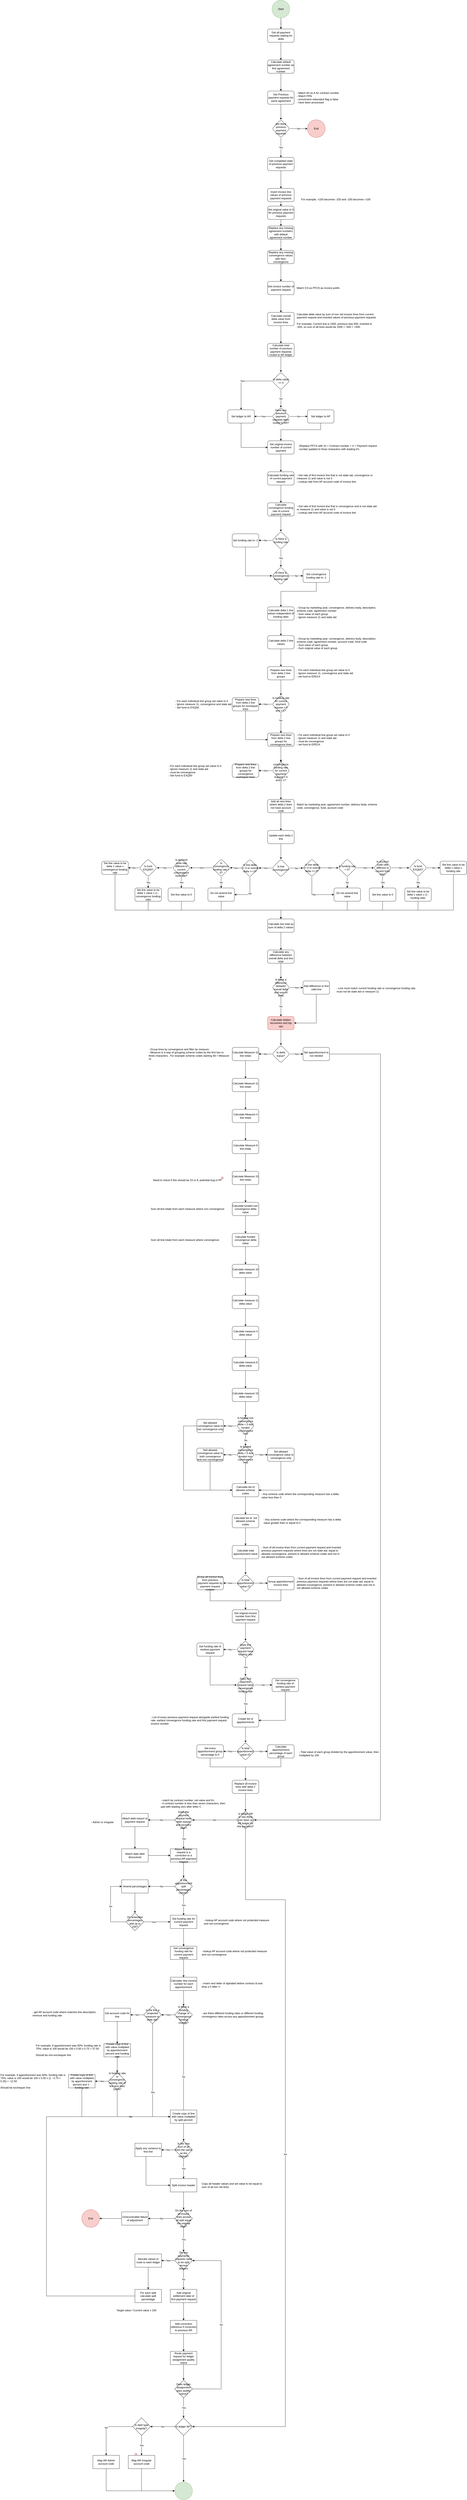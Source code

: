 <mxfile version="21.1.8" type="github">
  <diagram name="Page-1" id="wW1m3Rc3jWvj9a-EmoBQ">
    <mxGraphModel dx="3077" dy="788" grid="1" gridSize="10" guides="1" tooltips="1" connect="1" arrows="1" fold="1" page="1" pageScale="1" pageWidth="850" pageHeight="1100" math="0" shadow="0">
      <root>
        <mxCell id="0" />
        <mxCell id="1" parent="0" />
        <mxCell id="zlxSxtjMz5FKKWCkhXzY-1" value="" style="edgeStyle=orthogonalEdgeStyle;rounded=0;orthogonalLoop=1;jettySize=auto;html=1;" edge="1" parent="1" source="_v3G_Rp7L3uwOA6iTtzw-1" target="_v3G_Rp7L3uwOA6iTtzw-12">
          <mxGeometry relative="1" as="geometry" />
        </mxCell>
        <mxCell id="_v3G_Rp7L3uwOA6iTtzw-1" value="Start" style="ellipse;whiteSpace=wrap;html=1;aspect=fixed;fillColor=#d5e8d4;strokeColor=#82b366;" parent="1" vertex="1">
          <mxGeometry x="360" y="370" width="80" height="80" as="geometry" />
        </mxCell>
        <mxCell id="_v3G_Rp7L3uwOA6iTtzw-13" value="" style="edgeStyle=orthogonalEdgeStyle;rounded=0;orthogonalLoop=1;jettySize=auto;html=1;" parent="1" target="_v3G_Rp7L3uwOA6iTtzw-12" edge="1">
          <mxGeometry relative="1" as="geometry">
            <mxPoint x="400" y="450" as="sourcePoint" />
          </mxGeometry>
        </mxCell>
        <mxCell id="_v3G_Rp7L3uwOA6iTtzw-16" value="" style="edgeStyle=orthogonalEdgeStyle;rounded=0;orthogonalLoop=1;jettySize=auto;html=1;" parent="1" source="_v3G_Rp7L3uwOA6iTtzw-12" target="_v3G_Rp7L3uwOA6iTtzw-15" edge="1">
          <mxGeometry relative="1" as="geometry" />
        </mxCell>
        <mxCell id="_v3G_Rp7L3uwOA6iTtzw-12" value="Get all payment requests waiting for delta" style="whiteSpace=wrap;html=1;rounded=1;" parent="1" vertex="1">
          <mxGeometry x="340" y="500" width="120" height="60" as="geometry" />
        </mxCell>
        <mxCell id="_v3G_Rp7L3uwOA6iTtzw-18" value="" style="edgeStyle=orthogonalEdgeStyle;rounded=0;orthogonalLoop=1;jettySize=auto;html=1;" parent="1" source="_v3G_Rp7L3uwOA6iTtzw-15" target="_v3G_Rp7L3uwOA6iTtzw-17" edge="1">
          <mxGeometry relative="1" as="geometry" />
        </mxCell>
        <mxCell id="_v3G_Rp7L3uwOA6iTtzw-15" value="Calculate default agreement number as first agreement number" style="whiteSpace=wrap;html=1;rounded=1;" parent="1" vertex="1">
          <mxGeometry x="340" y="640" width="120" height="60" as="geometry" />
        </mxCell>
        <mxCell id="_v3G_Rp7L3uwOA6iTtzw-21" value="" style="edgeStyle=orthogonalEdgeStyle;rounded=0;orthogonalLoop=1;jettySize=auto;html=1;" parent="1" source="_v3G_Rp7L3uwOA6iTtzw-17" target="_v3G_Rp7L3uwOA6iTtzw-20" edge="1">
          <mxGeometry relative="1" as="geometry" />
        </mxCell>
        <mxCell id="_v3G_Rp7L3uwOA6iTtzw-17" value="Get Previous payment requests for same agreement" style="whiteSpace=wrap;html=1;rounded=1;" parent="1" vertex="1">
          <mxGeometry x="340" y="780" width="120" height="60" as="geometry" />
        </mxCell>
        <mxCell id="_v3G_Rp7L3uwOA6iTtzw-19" value="- Match A0 as A for contract number&lt;br&gt;- Match FRN&lt;br&gt;- enrichment redundant flag is false&lt;br&gt;- have been processed" style="text;html=1;strokeColor=none;fillColor=none;align=left;verticalAlign=middle;whiteSpace=wrap;rounded=0;" parent="1" vertex="1">
          <mxGeometry x="470" y="795" width="370" height="30" as="geometry" />
        </mxCell>
        <mxCell id="_v3G_Rp7L3uwOA6iTtzw-23" value="No" style="edgeStyle=orthogonalEdgeStyle;rounded=0;orthogonalLoop=1;jettySize=auto;html=1;" parent="1" source="_v3G_Rp7L3uwOA6iTtzw-20" target="_v3G_Rp7L3uwOA6iTtzw-22" edge="1">
          <mxGeometry relative="1" as="geometry" />
        </mxCell>
        <mxCell id="_v3G_Rp7L3uwOA6iTtzw-25" value="Yes" style="edgeStyle=orthogonalEdgeStyle;rounded=0;orthogonalLoop=1;jettySize=auto;html=1;" parent="1" source="_v3G_Rp7L3uwOA6iTtzw-20" target="_v3G_Rp7L3uwOA6iTtzw-24" edge="1">
          <mxGeometry relative="1" as="geometry" />
        </mxCell>
        <mxCell id="_v3G_Rp7L3uwOA6iTtzw-20" value="Are there previous payment requests" style="rhombus;whiteSpace=wrap;html=1;rounded=1;" parent="1" vertex="1">
          <mxGeometry x="360" y="910" width="80" height="80" as="geometry" />
        </mxCell>
        <mxCell id="_v3G_Rp7L3uwOA6iTtzw-22" value="End" style="ellipse;whiteSpace=wrap;html=1;rounded=1;fillColor=#f8cecc;strokeColor=#b85450;" parent="1" vertex="1">
          <mxGeometry x="520" y="910" width="80" height="80" as="geometry" />
        </mxCell>
        <mxCell id="_v3G_Rp7L3uwOA6iTtzw-27" value="" style="edgeStyle=orthogonalEdgeStyle;rounded=0;orthogonalLoop=1;jettySize=auto;html=1;" parent="1" source="_v3G_Rp7L3uwOA6iTtzw-24" target="_v3G_Rp7L3uwOA6iTtzw-26" edge="1">
          <mxGeometry relative="1" as="geometry" />
        </mxCell>
        <mxCell id="_v3G_Rp7L3uwOA6iTtzw-24" value="Get completed state of previous payment requests" style="whiteSpace=wrap;html=1;rounded=1;" parent="1" vertex="1">
          <mxGeometry x="340" y="1080" width="120" height="60" as="geometry" />
        </mxCell>
        <mxCell id="_v3G_Rp7L3uwOA6iTtzw-83" style="edgeStyle=orthogonalEdgeStyle;rounded=0;orthogonalLoop=1;jettySize=auto;html=1;entryX=0.5;entryY=0;entryDx=0;entryDy=0;" parent="1" source="_v3G_Rp7L3uwOA6iTtzw-26" target="_v3G_Rp7L3uwOA6iTtzw-82" edge="1">
          <mxGeometry relative="1" as="geometry" />
        </mxCell>
        <mxCell id="_v3G_Rp7L3uwOA6iTtzw-26" value="Invert invoice line values of previous payment requests" style="whiteSpace=wrap;html=1;rounded=1;" parent="1" vertex="1">
          <mxGeometry x="340" y="1220" width="120" height="60" as="geometry" />
        </mxCell>
        <mxCell id="_v3G_Rp7L3uwOA6iTtzw-28" value="Match CS as PFCS as invoice prefix" style="text;html=1;strokeColor=none;fillColor=none;align=left;verticalAlign=middle;whiteSpace=wrap;rounded=0;" parent="1" vertex="1">
          <mxGeometry x="470" y="1655" width="370" height="30" as="geometry" />
        </mxCell>
        <mxCell id="_v3G_Rp7L3uwOA6iTtzw-32" value="" style="edgeStyle=orthogonalEdgeStyle;rounded=0;orthogonalLoop=1;jettySize=auto;html=1;" parent="1" source="_v3G_Rp7L3uwOA6iTtzw-29" target="_v3G_Rp7L3uwOA6iTtzw-31" edge="1">
          <mxGeometry relative="1" as="geometry" />
        </mxCell>
        <mxCell id="_v3G_Rp7L3uwOA6iTtzw-29" value="Replace any missing agreement numbers with default agreement number" style="whiteSpace=wrap;html=1;rounded=1;" parent="1" vertex="1">
          <mxGeometry x="340" y="1390" width="120" height="60" as="geometry" />
        </mxCell>
        <mxCell id="_v3G_Rp7L3uwOA6iTtzw-34" value="" style="edgeStyle=orthogonalEdgeStyle;rounded=0;orthogonalLoop=1;jettySize=auto;html=1;" parent="1" source="_v3G_Rp7L3uwOA6iTtzw-31" target="_v3G_Rp7L3uwOA6iTtzw-33" edge="1">
          <mxGeometry relative="1" as="geometry" />
        </mxCell>
        <mxCell id="_v3G_Rp7L3uwOA6iTtzw-31" value="Replace any missing convergence values with Non-convergence" style="whiteSpace=wrap;html=1;rounded=1;" parent="1" vertex="1">
          <mxGeometry x="340" y="1500" width="120" height="60" as="geometry" />
        </mxCell>
        <mxCell id="_v3G_Rp7L3uwOA6iTtzw-39" value="" style="edgeStyle=orthogonalEdgeStyle;rounded=0;orthogonalLoop=1;jettySize=auto;html=1;" parent="1" source="_v3G_Rp7L3uwOA6iTtzw-33" target="_v3G_Rp7L3uwOA6iTtzw-38" edge="1">
          <mxGeometry relative="1" as="geometry" />
        </mxCell>
        <mxCell id="_v3G_Rp7L3uwOA6iTtzw-33" value="Get invoice number of payment request" style="whiteSpace=wrap;html=1;rounded=1;" parent="1" vertex="1">
          <mxGeometry x="340" y="1640" width="120" height="60" as="geometry" />
        </mxCell>
        <mxCell id="_v3G_Rp7L3uwOA6iTtzw-37" value="&lt;br&gt;Calculate delta value by sum of non net invoice lines from current payment request and inverted values of previous payment requests&lt;br&gt;&lt;br&gt;For example, Current line is 1000, previous was 500, inverted to -500, so sum of all lines would be 1000 + -500 = +500." style="text;html=1;strokeColor=none;fillColor=none;align=left;verticalAlign=middle;whiteSpace=wrap;rounded=0;" parent="1" vertex="1">
          <mxGeometry x="470" y="1795" width="370" height="30" as="geometry" />
        </mxCell>
        <mxCell id="_v3G_Rp7L3uwOA6iTtzw-42" value="" style="edgeStyle=orthogonalEdgeStyle;rounded=0;orthogonalLoop=1;jettySize=auto;html=1;" parent="1" source="_v3G_Rp7L3uwOA6iTtzw-38" target="_v3G_Rp7L3uwOA6iTtzw-41" edge="1">
          <mxGeometry relative="1" as="geometry" />
        </mxCell>
        <mxCell id="_v3G_Rp7L3uwOA6iTtzw-38" value="Calculate overall delta value from invoice lines" style="whiteSpace=wrap;html=1;rounded=1;fontSize=12;" parent="1" vertex="1">
          <mxGeometry x="340" y="1780" width="120" height="60" as="geometry" />
        </mxCell>
        <mxCell id="_v3G_Rp7L3uwOA6iTtzw-40" value="For example, +100 becomes -100 and -100 becomes +100" style="text;html=1;strokeColor=none;fillColor=none;align=left;verticalAlign=middle;whiteSpace=wrap;rounded=0;" parent="1" vertex="1">
          <mxGeometry x="490" y="1255" width="370" height="30" as="geometry" />
        </mxCell>
        <mxCell id="_v3G_Rp7L3uwOA6iTtzw-47" value="" style="edgeStyle=orthogonalEdgeStyle;rounded=0;orthogonalLoop=1;jettySize=auto;html=1;" parent="1" source="_v3G_Rp7L3uwOA6iTtzw-41" target="_v3G_Rp7L3uwOA6iTtzw-46" edge="1">
          <mxGeometry relative="1" as="geometry" />
        </mxCell>
        <mxCell id="_v3G_Rp7L3uwOA6iTtzw-41" value="Calculate total number of previous payment requests routed to AR ledger" style="whiteSpace=wrap;html=1;rounded=1;fontSize=12;" parent="1" vertex="1">
          <mxGeometry x="340" y="1920" width="120" height="60" as="geometry" />
        </mxCell>
        <mxCell id="_v3G_Rp7L3uwOA6iTtzw-49" value="Yes" style="edgeStyle=orthogonalEdgeStyle;rounded=0;orthogonalLoop=1;jettySize=auto;html=1;" parent="1" source="_v3G_Rp7L3uwOA6iTtzw-46" target="_v3G_Rp7L3uwOA6iTtzw-48" edge="1">
          <mxGeometry relative="1" as="geometry" />
        </mxCell>
        <mxCell id="_v3G_Rp7L3uwOA6iTtzw-51" value="No" style="edgeStyle=orthogonalEdgeStyle;rounded=0;orthogonalLoop=1;jettySize=auto;html=1;" parent="1" source="_v3G_Rp7L3uwOA6iTtzw-46" target="_v3G_Rp7L3uwOA6iTtzw-50" edge="1">
          <mxGeometry relative="1" as="geometry" />
        </mxCell>
        <mxCell id="_v3G_Rp7L3uwOA6iTtzw-46" value="Is delta value &amp;lt;= 0" style="rhombus;whiteSpace=wrap;html=1;rounded=1;" parent="1" vertex="1">
          <mxGeometry x="360" y="2050" width="80" height="80" as="geometry" />
        </mxCell>
        <mxCell id="_v3G_Rp7L3uwOA6iTtzw-57" style="edgeStyle=orthogonalEdgeStyle;rounded=0;orthogonalLoop=1;jettySize=auto;html=1;entryX=0;entryY=0.5;entryDx=0;entryDy=0;" parent="1" source="_v3G_Rp7L3uwOA6iTtzw-48" target="_v3G_Rp7L3uwOA6iTtzw-55" edge="1">
          <mxGeometry relative="1" as="geometry">
            <Array as="points">
              <mxPoint x="220" y="2390" />
            </Array>
          </mxGeometry>
        </mxCell>
        <mxCell id="_v3G_Rp7L3uwOA6iTtzw-48" value="Set ledger to AR" style="whiteSpace=wrap;html=1;rounded=1;" parent="1" vertex="1">
          <mxGeometry x="160" y="2220" width="120" height="60" as="geometry" />
        </mxCell>
        <mxCell id="_v3G_Rp7L3uwOA6iTtzw-52" value="Yes" style="edgeStyle=orthogonalEdgeStyle;rounded=0;orthogonalLoop=1;jettySize=auto;html=1;" parent="1" source="_v3G_Rp7L3uwOA6iTtzw-50" target="_v3G_Rp7L3uwOA6iTtzw-48" edge="1">
          <mxGeometry relative="1" as="geometry" />
        </mxCell>
        <mxCell id="_v3G_Rp7L3uwOA6iTtzw-54" value="No" style="edgeStyle=orthogonalEdgeStyle;rounded=0;orthogonalLoop=1;jettySize=auto;html=1;" parent="1" source="_v3G_Rp7L3uwOA6iTtzw-50" target="_v3G_Rp7L3uwOA6iTtzw-53" edge="1">
          <mxGeometry relative="1" as="geometry" />
        </mxCell>
        <mxCell id="_v3G_Rp7L3uwOA6iTtzw-50" value="Have any previous payment requests been routed to AR?" style="rhombus;whiteSpace=wrap;html=1;rounded=1;" parent="1" vertex="1">
          <mxGeometry x="360" y="2210" width="80" height="80" as="geometry" />
        </mxCell>
        <mxCell id="_v3G_Rp7L3uwOA6iTtzw-56" value="" style="edgeStyle=orthogonalEdgeStyle;rounded=0;orthogonalLoop=1;jettySize=auto;html=1;" parent="1" source="_v3G_Rp7L3uwOA6iTtzw-53" target="_v3G_Rp7L3uwOA6iTtzw-55" edge="1">
          <mxGeometry relative="1" as="geometry">
            <Array as="points">
              <mxPoint x="580" y="2310" />
              <mxPoint x="400" y="2310" />
            </Array>
          </mxGeometry>
        </mxCell>
        <mxCell id="_v3G_Rp7L3uwOA6iTtzw-53" value="Set ledger to AP" style="whiteSpace=wrap;html=1;rounded=1;" parent="1" vertex="1">
          <mxGeometry x="520" y="2220" width="120" height="60" as="geometry" />
        </mxCell>
        <mxCell id="_v3G_Rp7L3uwOA6iTtzw-60" value="" style="edgeStyle=orthogonalEdgeStyle;rounded=0;orthogonalLoop=1;jettySize=auto;html=1;" parent="1" source="_v3G_Rp7L3uwOA6iTtzw-55" target="_v3G_Rp7L3uwOA6iTtzw-59" edge="1">
          <mxGeometry relative="1" as="geometry" />
        </mxCell>
        <mxCell id="_v3G_Rp7L3uwOA6iTtzw-55" value="Set original invoice number of current payment" style="whiteSpace=wrap;html=1;rounded=1;" parent="1" vertex="1">
          <mxGeometry x="340" y="2360" width="120" height="60" as="geometry" />
        </mxCell>
        <mxCell id="_v3G_Rp7L3uwOA6iTtzw-58" value="(Replace PFCS with S) + Contract number + V + Payment request number padded to three characters with leading 0&#39;s" style="text;html=1;strokeColor=none;fillColor=none;align=left;verticalAlign=middle;whiteSpace=wrap;rounded=0;" parent="1" vertex="1">
          <mxGeometry x="480" y="2375" width="370" height="30" as="geometry" />
        </mxCell>
        <mxCell id="_v3G_Rp7L3uwOA6iTtzw-63" value="" style="edgeStyle=orthogonalEdgeStyle;rounded=0;orthogonalLoop=1;jettySize=auto;html=1;" parent="1" source="_v3G_Rp7L3uwOA6iTtzw-59" target="_v3G_Rp7L3uwOA6iTtzw-62" edge="1">
          <mxGeometry relative="1" as="geometry" />
        </mxCell>
        <mxCell id="_v3G_Rp7L3uwOA6iTtzw-59" value="Calculate funding rate of current payment request" style="whiteSpace=wrap;html=1;rounded=1;" parent="1" vertex="1">
          <mxGeometry x="340" y="2500" width="120" height="60" as="geometry" />
        </mxCell>
        <mxCell id="_v3G_Rp7L3uwOA6iTtzw-61" value="- Get rate of first invoice line that is not state aid, convergence or measure 11 and value is not 0&lt;br&gt;- Lookup rate from AP account code of invoice line" style="text;html=1;strokeColor=none;fillColor=none;align=left;verticalAlign=middle;whiteSpace=wrap;rounded=0;" parent="1" vertex="1">
          <mxGeometry x="470" y="2515" width="370" height="30" as="geometry" />
        </mxCell>
        <mxCell id="_v3G_Rp7L3uwOA6iTtzw-66" value="" style="edgeStyle=orthogonalEdgeStyle;rounded=0;orthogonalLoop=1;jettySize=auto;html=1;" parent="1" source="_v3G_Rp7L3uwOA6iTtzw-62" target="_v3G_Rp7L3uwOA6iTtzw-65" edge="1">
          <mxGeometry relative="1" as="geometry" />
        </mxCell>
        <mxCell id="_v3G_Rp7L3uwOA6iTtzw-62" value="Calculate convergence funding rate of current payment request" style="whiteSpace=wrap;html=1;rounded=1;" parent="1" vertex="1">
          <mxGeometry x="340" y="2640" width="120" height="60" as="geometry" />
        </mxCell>
        <mxCell id="_v3G_Rp7L3uwOA6iTtzw-64" value="- Get rate of first invoice line that is convergence and is not state aid or measure 11 and value is not 0&lt;br&gt;- Lookup rate from AP account code of invoice line" style="text;html=1;strokeColor=none;fillColor=none;align=left;verticalAlign=middle;whiteSpace=wrap;rounded=0;" parent="1" vertex="1">
          <mxGeometry x="470" y="2655" width="370" height="30" as="geometry" />
        </mxCell>
        <mxCell id="_v3G_Rp7L3uwOA6iTtzw-68" value="No" style="edgeStyle=orthogonalEdgeStyle;rounded=0;orthogonalLoop=1;jettySize=auto;html=1;" parent="1" source="_v3G_Rp7L3uwOA6iTtzw-65" target="_v3G_Rp7L3uwOA6iTtzw-67" edge="1">
          <mxGeometry relative="1" as="geometry" />
        </mxCell>
        <mxCell id="_v3G_Rp7L3uwOA6iTtzw-70" value="Yes" style="edgeStyle=orthogonalEdgeStyle;rounded=0;orthogonalLoop=1;jettySize=auto;html=1;" parent="1" source="_v3G_Rp7L3uwOA6iTtzw-65" target="_v3G_Rp7L3uwOA6iTtzw-69" edge="1">
          <mxGeometry relative="1" as="geometry" />
        </mxCell>
        <mxCell id="_v3G_Rp7L3uwOA6iTtzw-65" value="Is there a funding rate" style="rhombus;whiteSpace=wrap;html=1;rounded=1;" parent="1" vertex="1">
          <mxGeometry x="360" y="2770" width="80" height="80" as="geometry" />
        </mxCell>
        <mxCell id="_v3G_Rp7L3uwOA6iTtzw-73" style="edgeStyle=orthogonalEdgeStyle;rounded=0;orthogonalLoop=1;jettySize=auto;html=1;entryX=0;entryY=0.5;entryDx=0;entryDy=0;" parent="1" source="_v3G_Rp7L3uwOA6iTtzw-67" target="_v3G_Rp7L3uwOA6iTtzw-69" edge="1">
          <mxGeometry relative="1" as="geometry">
            <Array as="points">
              <mxPoint x="240" y="2970" />
            </Array>
          </mxGeometry>
        </mxCell>
        <mxCell id="_v3G_Rp7L3uwOA6iTtzw-67" value="Set funding rate to -1" style="whiteSpace=wrap;html=1;rounded=1;" parent="1" vertex="1">
          <mxGeometry x="180" y="2780" width="120" height="60" as="geometry" />
        </mxCell>
        <mxCell id="_v3G_Rp7L3uwOA6iTtzw-72" value="No" style="edgeStyle=orthogonalEdgeStyle;rounded=0;orthogonalLoop=1;jettySize=auto;html=1;" parent="1" source="_v3G_Rp7L3uwOA6iTtzw-69" target="_v3G_Rp7L3uwOA6iTtzw-71" edge="1">
          <mxGeometry relative="1" as="geometry" />
        </mxCell>
        <mxCell id="_v3G_Rp7L3uwOA6iTtzw-69" value="Is there a convergence funding rate" style="rhombus;whiteSpace=wrap;html=1;rounded=1;" parent="1" vertex="1">
          <mxGeometry x="360" y="2930" width="80" height="80" as="geometry" />
        </mxCell>
        <mxCell id="_v3G_Rp7L3uwOA6iTtzw-75" value="" style="edgeStyle=orthogonalEdgeStyle;rounded=0;orthogonalLoop=1;jettySize=auto;html=1;entryX=0.5;entryY=0;entryDx=0;entryDy=0;" parent="1" source="_v3G_Rp7L3uwOA6iTtzw-71" target="_v3G_Rp7L3uwOA6iTtzw-74" edge="1">
          <mxGeometry relative="1" as="geometry">
            <Array as="points">
              <mxPoint x="560" y="3040" />
              <mxPoint x="400" y="3040" />
            </Array>
          </mxGeometry>
        </mxCell>
        <mxCell id="_v3G_Rp7L3uwOA6iTtzw-71" value="Set convergence funding rate to -1" style="whiteSpace=wrap;html=1;rounded=1;" parent="1" vertex="1">
          <mxGeometry x="500" y="2940" width="120" height="60" as="geometry" />
        </mxCell>
        <mxCell id="_v3G_Rp7L3uwOA6iTtzw-79" value="" style="edgeStyle=orthogonalEdgeStyle;rounded=0;orthogonalLoop=1;jettySize=auto;html=1;" parent="1" source="_v3G_Rp7L3uwOA6iTtzw-74" target="_v3G_Rp7L3uwOA6iTtzw-77" edge="1">
          <mxGeometry relative="1" as="geometry" />
        </mxCell>
        <mxCell id="_v3G_Rp7L3uwOA6iTtzw-74" value="Calculate delta 1 line values independent of funding rates" style="whiteSpace=wrap;html=1;rounded=1;" parent="1" vertex="1">
          <mxGeometry x="340" y="3110" width="120" height="60" as="geometry" />
        </mxCell>
        <mxCell id="_v3G_Rp7L3uwOA6iTtzw-76" value="- Group by marketing year, convergence, delivery body, description, scheme code, agreement number&lt;br&gt;- Sum value of each group&lt;br&gt;- Ignore measure 11 and state aid" style="text;html=1;strokeColor=none;fillColor=none;align=left;verticalAlign=middle;whiteSpace=wrap;rounded=0;" parent="1" vertex="1">
          <mxGeometry x="470" y="3120" width="370" height="30" as="geometry" />
        </mxCell>
        <mxCell id="_v3G_Rp7L3uwOA6iTtzw-86" value="" style="edgeStyle=orthogonalEdgeStyle;rounded=0;orthogonalLoop=1;jettySize=auto;html=1;" parent="1" source="_v3G_Rp7L3uwOA6iTtzw-77" target="_v3G_Rp7L3uwOA6iTtzw-85" edge="1">
          <mxGeometry relative="1" as="geometry" />
        </mxCell>
        <mxCell id="_v3G_Rp7L3uwOA6iTtzw-77" value="Calculate delta 2 line values" style="whiteSpace=wrap;html=1;rounded=1;" parent="1" vertex="1">
          <mxGeometry x="340" y="3240" width="120" height="60" as="geometry" />
        </mxCell>
        <mxCell id="_v3G_Rp7L3uwOA6iTtzw-78" value="- Group by marketing year, convergence, delivery body, description, scheme code, agreement number, account code, fund code&lt;br&gt;- Sum value of each group&lt;br&gt;- Sum original value of each group" style="text;html=1;strokeColor=none;fillColor=none;align=left;verticalAlign=middle;whiteSpace=wrap;rounded=0;" parent="1" vertex="1">
          <mxGeometry x="470" y="3260" width="370" height="30" as="geometry" />
        </mxCell>
        <mxCell id="_v3G_Rp7L3uwOA6iTtzw-84" style="edgeStyle=orthogonalEdgeStyle;rounded=0;orthogonalLoop=1;jettySize=auto;html=1;" parent="1" source="_v3G_Rp7L3uwOA6iTtzw-82" target="_v3G_Rp7L3uwOA6iTtzw-29" edge="1">
          <mxGeometry relative="1" as="geometry" />
        </mxCell>
        <mxCell id="_v3G_Rp7L3uwOA6iTtzw-82" value="Set original value to 0 for previous payment requests" style="rounded=1;whiteSpace=wrap;html=1;" parent="1" vertex="1">
          <mxGeometry x="340" y="1300" width="120" height="60" as="geometry" />
        </mxCell>
        <mxCell id="_v3G_Rp7L3uwOA6iTtzw-90" value="" style="edgeStyle=orthogonalEdgeStyle;rounded=0;orthogonalLoop=1;jettySize=auto;html=1;" parent="1" source="_v3G_Rp7L3uwOA6iTtzw-85" target="_v3G_Rp7L3uwOA6iTtzw-89" edge="1">
          <mxGeometry relative="1" as="geometry" />
        </mxCell>
        <mxCell id="_v3G_Rp7L3uwOA6iTtzw-85" value="Prepare new lines from delta 2 line groups" style="whiteSpace=wrap;html=1;rounded=1;" parent="1" vertex="1">
          <mxGeometry x="340" y="3380" width="120" height="60" as="geometry" />
        </mxCell>
        <mxCell id="_v3G_Rp7L3uwOA6iTtzw-88" value="- For each individual line group set value to 0&lt;br style=&quot;border-color: var(--border-color);&quot;&gt;- Ignore measure 11, convergence and state aid&lt;br&gt;- set fund to ERD14" style="text;html=1;strokeColor=none;fillColor=none;align=left;verticalAlign=middle;whiteSpace=wrap;rounded=0;" parent="1" vertex="1">
          <mxGeometry x="470" y="3395" width="370" height="30" as="geometry" />
        </mxCell>
        <mxCell id="_v3G_Rp7L3uwOA6iTtzw-92" value="Yes" style="edgeStyle=orthogonalEdgeStyle;rounded=0;orthogonalLoop=1;jettySize=auto;html=1;" parent="1" source="_v3G_Rp7L3uwOA6iTtzw-89" target="_v3G_Rp7L3uwOA6iTtzw-91" edge="1">
          <mxGeometry relative="1" as="geometry" />
        </mxCell>
        <mxCell id="_v3G_Rp7L3uwOA6iTtzw-95" value="" style="edgeStyle=orthogonalEdgeStyle;rounded=0;orthogonalLoop=1;jettySize=auto;html=1;" parent="1" source="_v3G_Rp7L3uwOA6iTtzw-89" target="_v3G_Rp7L3uwOA6iTtzw-94" edge="1">
          <mxGeometry relative="1" as="geometry" />
        </mxCell>
        <mxCell id="_v3G_Rp7L3uwOA6iTtzw-96" value="No" style="edgeLabel;html=1;align=center;verticalAlign=middle;resizable=0;points=[];" parent="_v3G_Rp7L3uwOA6iTtzw-95" vertex="1" connectable="0">
          <mxGeometry x="-0.267" y="-1" relative="1" as="geometry">
            <mxPoint as="offset" />
          </mxGeometry>
        </mxCell>
        <mxCell id="_v3G_Rp7L3uwOA6iTtzw-89" value="Is funding rate for current payment request &amp;gt; 0 and &amp;lt; 1?" style="rhombus;whiteSpace=wrap;html=1;rounded=1;" parent="1" vertex="1">
          <mxGeometry x="360" y="3510" width="80" height="80" as="geometry" />
        </mxCell>
        <mxCell id="_v3G_Rp7L3uwOA6iTtzw-97" style="edgeStyle=orthogonalEdgeStyle;rounded=0;orthogonalLoop=1;jettySize=auto;html=1;entryX=0;entryY=0.5;entryDx=0;entryDy=0;" parent="1" source="_v3G_Rp7L3uwOA6iTtzw-91" target="_v3G_Rp7L3uwOA6iTtzw-94" edge="1">
          <mxGeometry relative="1" as="geometry">
            <Array as="points">
              <mxPoint x="240" y="3710" />
            </Array>
          </mxGeometry>
        </mxCell>
        <mxCell id="_v3G_Rp7L3uwOA6iTtzw-91" value="Prepare new lines from delta 2 line groups for exchequer lines" style="whiteSpace=wrap;html=1;rounded=1;" parent="1" vertex="1">
          <mxGeometry x="180" y="3520" width="120" height="60" as="geometry" />
        </mxCell>
        <mxCell id="_v3G_Rp7L3uwOA6iTtzw-93" value="- For each individual line group set value to 0&lt;br style=&quot;border-color: var(--border-color);&quot;&gt;- Ignore measure 11, convergence and state aid&lt;br&gt;- Set fund to EXQ00" style="text;html=1;strokeColor=none;fillColor=none;align=left;verticalAlign=middle;whiteSpace=wrap;rounded=0;" parent="1" vertex="1">
          <mxGeometry x="-80" y="3535" width="370" height="30" as="geometry" />
        </mxCell>
        <mxCell id="_v3G_Rp7L3uwOA6iTtzw-100" value="" style="edgeStyle=orthogonalEdgeStyle;rounded=0;orthogonalLoop=1;jettySize=auto;html=1;" parent="1" source="_v3G_Rp7L3uwOA6iTtzw-94" target="_v3G_Rp7L3uwOA6iTtzw-99" edge="1">
          <mxGeometry relative="1" as="geometry" />
        </mxCell>
        <mxCell id="_v3G_Rp7L3uwOA6iTtzw-94" value="Prepare new lines from delta 2 line groups for convergence lines" style="whiteSpace=wrap;html=1;rounded=1;" parent="1" vertex="1">
          <mxGeometry x="340" y="3680" width="120" height="60" as="geometry" />
        </mxCell>
        <mxCell id="_v3G_Rp7L3uwOA6iTtzw-98" value="- For each individual line group set value to 0&lt;br style=&quot;border-color: var(--border-color);&quot;&gt;- Ignore measure 11 and state aid&lt;br&gt;- must be convergence&lt;br&gt;- set fund to ERD14" style="text;html=1;strokeColor=none;fillColor=none;align=left;verticalAlign=middle;whiteSpace=wrap;rounded=0;" parent="1" vertex="1">
          <mxGeometry x="470" y="3695" width="370" height="30" as="geometry" />
        </mxCell>
        <mxCell id="_v3G_Rp7L3uwOA6iTtzw-102" value="Yes" style="edgeStyle=orthogonalEdgeStyle;rounded=0;orthogonalLoop=1;jettySize=auto;html=1;" parent="1" source="_v3G_Rp7L3uwOA6iTtzw-99" target="_v3G_Rp7L3uwOA6iTtzw-101" edge="1">
          <mxGeometry relative="1" as="geometry" />
        </mxCell>
        <mxCell id="_v3G_Rp7L3uwOA6iTtzw-105" value="" style="edgeStyle=orthogonalEdgeStyle;rounded=0;orthogonalLoop=1;jettySize=auto;html=1;" parent="1" source="_v3G_Rp7L3uwOA6iTtzw-99" target="_v3G_Rp7L3uwOA6iTtzw-104" edge="1">
          <mxGeometry relative="1" as="geometry" />
        </mxCell>
        <mxCell id="_v3G_Rp7L3uwOA6iTtzw-99" value="Is convergence funding rate for current payment request &amp;gt; 0 and &amp;lt; 1?" style="rhombus;whiteSpace=wrap;html=1;rounded=1;" parent="1" vertex="1">
          <mxGeometry x="360" y="3810" width="80" height="80" as="geometry" />
        </mxCell>
        <mxCell id="_v3G_Rp7L3uwOA6iTtzw-101" value="Prepare new lines from delta 2 line groups for convergence exchequer lines" style="whiteSpace=wrap;html=1;rounded=1;" parent="1" vertex="1">
          <mxGeometry x="180" y="3820" width="120" height="60" as="geometry" />
        </mxCell>
        <mxCell id="_v3G_Rp7L3uwOA6iTtzw-103" value="- For each individual line group set value to 0&lt;br style=&quot;border-color: var(--border-color);&quot;&gt;- Ignore measure 11 and state aid&lt;br&gt;- must be convergence&lt;br&gt;- Set fund to EXQ00" style="text;html=1;strokeColor=none;fillColor=none;align=left;verticalAlign=middle;whiteSpace=wrap;rounded=0;" parent="1" vertex="1">
          <mxGeometry x="-110" y="3835" width="370" height="30" as="geometry" />
        </mxCell>
        <mxCell id="_v3G_Rp7L3uwOA6iTtzw-108" value="" style="edgeStyle=orthogonalEdgeStyle;rounded=0;orthogonalLoop=1;jettySize=auto;html=1;" parent="1" source="_v3G_Rp7L3uwOA6iTtzw-104" target="_v3G_Rp7L3uwOA6iTtzw-107" edge="1">
          <mxGeometry relative="1" as="geometry" />
        </mxCell>
        <mxCell id="_v3G_Rp7L3uwOA6iTtzw-104" value="Add all new lines where delta 2 does not have account code" style="whiteSpace=wrap;html=1;rounded=1;" parent="1" vertex="1">
          <mxGeometry x="340" y="3980" width="120" height="60" as="geometry" />
        </mxCell>
        <mxCell id="_v3G_Rp7L3uwOA6iTtzw-106" value="Match by marketing year, agreement number, delivery body, scheme code, convergence, fund, account code" style="text;html=1;strokeColor=none;fillColor=none;align=left;verticalAlign=middle;whiteSpace=wrap;rounded=0;" parent="1" vertex="1">
          <mxGeometry x="470" y="3995" width="370" height="30" as="geometry" />
        </mxCell>
        <mxCell id="_v3G_Rp7L3uwOA6iTtzw-110" value="" style="edgeStyle=orthogonalEdgeStyle;rounded=0;orthogonalLoop=1;jettySize=auto;html=1;" parent="1" source="_v3G_Rp7L3uwOA6iTtzw-107" target="_v3G_Rp7L3uwOA6iTtzw-109" edge="1">
          <mxGeometry relative="1" as="geometry" />
        </mxCell>
        <mxCell id="_v3G_Rp7L3uwOA6iTtzw-107" value="Update each delta 2 line" style="whiteSpace=wrap;html=1;rounded=1;" parent="1" vertex="1">
          <mxGeometry x="340" y="4120" width="120" height="60" as="geometry" />
        </mxCell>
        <mxCell id="_v3G_Rp7L3uwOA6iTtzw-112" value="Yes" style="edgeStyle=orthogonalEdgeStyle;rounded=0;orthogonalLoop=1;jettySize=auto;html=1;" parent="1" source="_v3G_Rp7L3uwOA6iTtzw-109" edge="1">
          <mxGeometry relative="1" as="geometry">
            <mxPoint x="300" y="4290" as="targetPoint" />
          </mxGeometry>
        </mxCell>
        <mxCell id="_v3G_Rp7L3uwOA6iTtzw-114" value="No" style="edgeStyle=orthogonalEdgeStyle;rounded=0;orthogonalLoop=1;jettySize=auto;html=1;" parent="1" source="_v3G_Rp7L3uwOA6iTtzw-109" edge="1">
          <mxGeometry relative="1" as="geometry">
            <mxPoint x="500" y="4290" as="targetPoint" />
          </mxGeometry>
        </mxCell>
        <mxCell id="_v3G_Rp7L3uwOA6iTtzw-109" value="Is line convergence?" style="rhombus;whiteSpace=wrap;html=1;rounded=1;" parent="1" vertex="1">
          <mxGeometry x="360" y="4250" width="80" height="80" as="geometry" />
        </mxCell>
        <mxCell id="_v3G_Rp7L3uwOA6iTtzw-117" value="Yes" style="edgeStyle=orthogonalEdgeStyle;rounded=0;orthogonalLoop=1;jettySize=auto;html=1;" parent="1" source="_v3G_Rp7L3uwOA6iTtzw-115" target="_v3G_Rp7L3uwOA6iTtzw-116" edge="1">
          <mxGeometry relative="1" as="geometry" />
        </mxCell>
        <mxCell id="_v3G_Rp7L3uwOA6iTtzw-125" value="No" style="edgeStyle=orthogonalEdgeStyle;rounded=0;orthogonalLoop=1;jettySize=auto;html=1;entryX=0;entryY=0.5;entryDx=0;entryDy=0;" parent="1" source="_v3G_Rp7L3uwOA6iTtzw-115" target="_v3G_Rp7L3uwOA6iTtzw-120" edge="1">
          <mxGeometry relative="1" as="geometry">
            <Array as="points">
              <mxPoint x="540" y="4410" />
            </Array>
          </mxGeometry>
        </mxCell>
        <mxCell id="_v3G_Rp7L3uwOA6iTtzw-115" value="Is line delta &amp;gt;= 0 or overall delta &amp;lt;= 0?" style="rhombus;whiteSpace=wrap;html=1;rounded=1;" parent="1" vertex="1">
          <mxGeometry x="500" y="4249" width="80" height="80" as="geometry" />
        </mxCell>
        <mxCell id="_v3G_Rp7L3uwOA6iTtzw-119" value="Yes" style="edgeStyle=orthogonalEdgeStyle;rounded=0;orthogonalLoop=1;jettySize=auto;html=1;" parent="1" source="_v3G_Rp7L3uwOA6iTtzw-116" target="_v3G_Rp7L3uwOA6iTtzw-118" edge="1">
          <mxGeometry relative="1" as="geometry" />
        </mxCell>
        <mxCell id="_v3G_Rp7L3uwOA6iTtzw-121" value="No" style="edgeStyle=orthogonalEdgeStyle;rounded=0;orthogonalLoop=1;jettySize=auto;html=1;" parent="1" source="_v3G_Rp7L3uwOA6iTtzw-116" target="_v3G_Rp7L3uwOA6iTtzw-120" edge="1">
          <mxGeometry relative="1" as="geometry" />
        </mxCell>
        <mxCell id="_v3G_Rp7L3uwOA6iTtzw-116" value="Is funding rate &amp;lt; 0?" style="rhombus;whiteSpace=wrap;html=1;rounded=1;" parent="1" vertex="1">
          <mxGeometry x="660" y="4249" width="80" height="80" as="geometry" />
        </mxCell>
        <mxCell id="_v3G_Rp7L3uwOA6iTtzw-127" value="Yes" style="edgeStyle=orthogonalEdgeStyle;rounded=0;orthogonalLoop=1;jettySize=auto;html=1;" parent="1" source="_v3G_Rp7L3uwOA6iTtzw-118" target="_v3G_Rp7L3uwOA6iTtzw-126" edge="1">
          <mxGeometry relative="1" as="geometry" />
        </mxCell>
        <mxCell id="_v3G_Rp7L3uwOA6iTtzw-129" value="No" style="edgeStyle=orthogonalEdgeStyle;rounded=0;orthogonalLoop=1;jettySize=auto;html=1;" parent="1" source="_v3G_Rp7L3uwOA6iTtzw-118" target="_v3G_Rp7L3uwOA6iTtzw-128" edge="1">
          <mxGeometry relative="1" as="geometry" />
        </mxCell>
        <mxCell id="_v3G_Rp7L3uwOA6iTtzw-118" value="Is account code rate different to current fund rate?" style="rhombus;whiteSpace=wrap;html=1;rounded=1;" parent="1" vertex="1">
          <mxGeometry x="820" y="4249" width="80" height="80" as="geometry" />
        </mxCell>
        <mxCell id="_v3G_Rp7L3uwOA6iTtzw-160" style="edgeStyle=orthogonalEdgeStyle;rounded=0;orthogonalLoop=1;jettySize=auto;html=1;" parent="1" source="_v3G_Rp7L3uwOA6iTtzw-120" target="_v3G_Rp7L3uwOA6iTtzw-134" edge="1">
          <mxGeometry relative="1" as="geometry">
            <Array as="points">
              <mxPoint x="700" y="4480" />
              <mxPoint x="400" y="4480" />
            </Array>
          </mxGeometry>
        </mxCell>
        <mxCell id="_v3G_Rp7L3uwOA6iTtzw-120" value="Do not amend line value" style="whiteSpace=wrap;html=1;rounded=1;" parent="1" vertex="1">
          <mxGeometry x="640" y="4380" width="120" height="60" as="geometry" />
        </mxCell>
        <mxCell id="_v3G_Rp7L3uwOA6iTtzw-161" style="edgeStyle=orthogonalEdgeStyle;rounded=0;orthogonalLoop=1;jettySize=auto;html=1;" parent="1" source="_v3G_Rp7L3uwOA6iTtzw-126" target="_v3G_Rp7L3uwOA6iTtzw-134" edge="1">
          <mxGeometry relative="1" as="geometry">
            <Array as="points">
              <mxPoint x="860" y="4480" />
              <mxPoint x="400" y="4480" />
            </Array>
          </mxGeometry>
        </mxCell>
        <mxCell id="_v3G_Rp7L3uwOA6iTtzw-126" value="Set line value to 0" style="whiteSpace=wrap;html=1;rounded=1;" parent="1" vertex="1">
          <mxGeometry x="800" y="4380" width="120" height="60" as="geometry" />
        </mxCell>
        <mxCell id="_v3G_Rp7L3uwOA6iTtzw-131" value="Yes" style="edgeStyle=orthogonalEdgeStyle;rounded=0;orthogonalLoop=1;jettySize=auto;html=1;" parent="1" source="_v3G_Rp7L3uwOA6iTtzw-128" target="_v3G_Rp7L3uwOA6iTtzw-130" edge="1">
          <mxGeometry relative="1" as="geometry" />
        </mxCell>
        <mxCell id="_v3G_Rp7L3uwOA6iTtzw-133" value="No" style="edgeStyle=orthogonalEdgeStyle;rounded=0;orthogonalLoop=1;jettySize=auto;html=1;" parent="1" source="_v3G_Rp7L3uwOA6iTtzw-128" target="_v3G_Rp7L3uwOA6iTtzw-132" edge="1">
          <mxGeometry relative="1" as="geometry" />
        </mxCell>
        <mxCell id="_v3G_Rp7L3uwOA6iTtzw-128" value="Is fund EXQ00?" style="rhombus;whiteSpace=wrap;html=1;rounded=1;" parent="1" vertex="1">
          <mxGeometry x="980" y="4249" width="80" height="80" as="geometry" />
        </mxCell>
        <mxCell id="_v3G_Rp7L3uwOA6iTtzw-162" style="edgeStyle=orthogonalEdgeStyle;rounded=0;orthogonalLoop=1;jettySize=auto;html=1;entryX=0.5;entryY=0;entryDx=0;entryDy=0;" parent="1" source="_v3G_Rp7L3uwOA6iTtzw-130" target="_v3G_Rp7L3uwOA6iTtzw-134" edge="1">
          <mxGeometry relative="1" as="geometry">
            <Array as="points">
              <mxPoint x="1020" y="4480" />
              <mxPoint x="400" y="4480" />
            </Array>
          </mxGeometry>
        </mxCell>
        <mxCell id="_v3G_Rp7L3uwOA6iTtzw-130" value="Set line value to be delta 1 value x (1 - funding rate)" style="whiteSpace=wrap;html=1;rounded=1;" parent="1" vertex="1">
          <mxGeometry x="960" y="4380" width="120" height="60" as="geometry" />
        </mxCell>
        <mxCell id="_v3G_Rp7L3uwOA6iTtzw-135" value="" style="edgeStyle=orthogonalEdgeStyle;rounded=0;orthogonalLoop=1;jettySize=auto;html=1;" parent="1" source="_v3G_Rp7L3uwOA6iTtzw-132" target="_v3G_Rp7L3uwOA6iTtzw-134" edge="1">
          <mxGeometry relative="1" as="geometry">
            <Array as="points">
              <mxPoint x="1180" y="4480" />
              <mxPoint x="400" y="4480" />
            </Array>
          </mxGeometry>
        </mxCell>
        <mxCell id="_v3G_Rp7L3uwOA6iTtzw-132" value="Set line value to be delta 1 value x funding rate" style="whiteSpace=wrap;html=1;rounded=1;" parent="1" vertex="1">
          <mxGeometry x="1120" y="4259" width="120" height="60" as="geometry" />
        </mxCell>
        <mxCell id="_v3G_Rp7L3uwOA6iTtzw-164" value="" style="edgeStyle=orthogonalEdgeStyle;rounded=0;orthogonalLoop=1;jettySize=auto;html=1;" parent="1" source="_v3G_Rp7L3uwOA6iTtzw-134" target="_v3G_Rp7L3uwOA6iTtzw-163" edge="1">
          <mxGeometry relative="1" as="geometry" />
        </mxCell>
        <mxCell id="_v3G_Rp7L3uwOA6iTtzw-134" value="Calculate line total as sum of delta 2 values" style="whiteSpace=wrap;html=1;rounded=1;" parent="1" vertex="1">
          <mxGeometry x="340" y="4520" width="120" height="60" as="geometry" />
        </mxCell>
        <mxCell id="_v3G_Rp7L3uwOA6iTtzw-136" value="Yes" style="edgeStyle=orthogonalEdgeStyle;rounded=0;orthogonalLoop=1;jettySize=auto;html=1;" parent="1" source="_v3G_Rp7L3uwOA6iTtzw-138" target="_v3G_Rp7L3uwOA6iTtzw-141" edge="1">
          <mxGeometry relative="1" as="geometry" />
        </mxCell>
        <mxCell id="_v3G_Rp7L3uwOA6iTtzw-156" value="No" style="edgeStyle=orthogonalEdgeStyle;rounded=0;orthogonalLoop=1;jettySize=auto;html=1;entryX=1;entryY=0.5;entryDx=0;entryDy=0;" parent="1" source="_v3G_Rp7L3uwOA6iTtzw-138" target="_v3G_Rp7L3uwOA6iTtzw-145" edge="1">
          <mxGeometry relative="1" as="geometry">
            <Array as="points">
              <mxPoint x="260" y="4410" />
            </Array>
          </mxGeometry>
        </mxCell>
        <mxCell id="_v3G_Rp7L3uwOA6iTtzw-138" value="Is line delta &amp;gt;= 0 or overall delta &amp;lt;= 0?" style="rhombus;whiteSpace=wrap;html=1;rounded=1;direction=east;flipH=0;flipV=0;" parent="1" vertex="1">
          <mxGeometry x="220" y="4250" width="80" height="80" as="geometry" />
        </mxCell>
        <mxCell id="_v3G_Rp7L3uwOA6iTtzw-139" value="Yes" style="edgeStyle=orthogonalEdgeStyle;rounded=0;orthogonalLoop=1;jettySize=auto;html=1;" parent="1" source="_v3G_Rp7L3uwOA6iTtzw-141" target="_v3G_Rp7L3uwOA6iTtzw-144" edge="1">
          <mxGeometry relative="1" as="geometry" />
        </mxCell>
        <mxCell id="_v3G_Rp7L3uwOA6iTtzw-140" value="No" style="edgeStyle=orthogonalEdgeStyle;rounded=0;orthogonalLoop=1;jettySize=auto;html=1;" parent="1" source="_v3G_Rp7L3uwOA6iTtzw-141" target="_v3G_Rp7L3uwOA6iTtzw-145" edge="1">
          <mxGeometry relative="1" as="geometry" />
        </mxCell>
        <mxCell id="_v3G_Rp7L3uwOA6iTtzw-142" value="Yes" style="edgeStyle=orthogonalEdgeStyle;rounded=0;orthogonalLoop=1;jettySize=auto;html=1;" parent="1" source="_v3G_Rp7L3uwOA6iTtzw-144" target="_v3G_Rp7L3uwOA6iTtzw-146" edge="1">
          <mxGeometry relative="1" as="geometry" />
        </mxCell>
        <mxCell id="_v3G_Rp7L3uwOA6iTtzw-143" value="No" style="edgeStyle=orthogonalEdgeStyle;rounded=0;orthogonalLoop=1;jettySize=auto;html=1;" parent="1" source="_v3G_Rp7L3uwOA6iTtzw-144" target="_v3G_Rp7L3uwOA6iTtzw-149" edge="1">
          <mxGeometry relative="1" as="geometry" />
        </mxCell>
        <mxCell id="_v3G_Rp7L3uwOA6iTtzw-144" value="Is account code rate different to current convergence fund rate?" style="rhombus;whiteSpace=wrap;html=1;rounded=1;direction=east;flipH=0;flipV=0;" parent="1" vertex="1">
          <mxGeometry x="-90" y="4249" width="80" height="80" as="geometry" />
        </mxCell>
        <mxCell id="_v3G_Rp7L3uwOA6iTtzw-159" style="edgeStyle=orthogonalEdgeStyle;rounded=0;orthogonalLoop=1;jettySize=auto;html=1;" parent="1" source="_v3G_Rp7L3uwOA6iTtzw-145" target="_v3G_Rp7L3uwOA6iTtzw-134" edge="1">
          <mxGeometry relative="1" as="geometry">
            <Array as="points">
              <mxPoint x="130" y="4480" />
              <mxPoint x="400" y="4480" />
            </Array>
          </mxGeometry>
        </mxCell>
        <mxCell id="_v3G_Rp7L3uwOA6iTtzw-145" value="Do not amend line value" style="whiteSpace=wrap;html=1;rounded=1;direction=east;flipH=0;flipV=0;" parent="1" vertex="1">
          <mxGeometry x="70" y="4380" width="120" height="60" as="geometry" />
        </mxCell>
        <mxCell id="_v3G_Rp7L3uwOA6iTtzw-147" value="Yes" style="edgeStyle=orthogonalEdgeStyle;rounded=0;orthogonalLoop=1;jettySize=auto;html=1;" parent="1" source="_v3G_Rp7L3uwOA6iTtzw-149" target="_v3G_Rp7L3uwOA6iTtzw-150" edge="1">
          <mxGeometry relative="1" as="geometry" />
        </mxCell>
        <mxCell id="_v3G_Rp7L3uwOA6iTtzw-148" value="No" style="edgeStyle=orthogonalEdgeStyle;rounded=0;orthogonalLoop=1;jettySize=auto;html=1;" parent="1" source="_v3G_Rp7L3uwOA6iTtzw-149" target="_v3G_Rp7L3uwOA6iTtzw-151" edge="1">
          <mxGeometry relative="1" as="geometry" />
        </mxCell>
        <mxCell id="_v3G_Rp7L3uwOA6iTtzw-149" value="Is fund EXQ00?" style="rhombus;whiteSpace=wrap;html=1;rounded=1;direction=east;flipH=0;flipV=0;" parent="1" vertex="1">
          <mxGeometry x="-240" y="4249" width="80" height="80" as="geometry" />
        </mxCell>
        <mxCell id="_v3G_Rp7L3uwOA6iTtzw-155" style="edgeStyle=orthogonalEdgeStyle;rounded=0;orthogonalLoop=1;jettySize=auto;html=1;entryX=0.5;entryY=0;entryDx=0;entryDy=0;" parent="1" source="_v3G_Rp7L3uwOA6iTtzw-151" target="_v3G_Rp7L3uwOA6iTtzw-134" edge="1">
          <mxGeometry relative="1" as="geometry">
            <Array as="points">
              <mxPoint x="-350" y="4480" />
              <mxPoint x="400" y="4480" />
            </Array>
          </mxGeometry>
        </mxCell>
        <mxCell id="_v3G_Rp7L3uwOA6iTtzw-151" value="Set line value to be delta 1 value x convergence funding rate" style="whiteSpace=wrap;html=1;rounded=1;direction=east;flipH=0;flipV=0;" parent="1" vertex="1">
          <mxGeometry x="-410" y="4259" width="120" height="60" as="geometry" />
        </mxCell>
        <mxCell id="_v3G_Rp7L3uwOA6iTtzw-141" value="Is convergence funding rate &amp;lt; 0?" style="rhombus;whiteSpace=wrap;html=1;rounded=1;direction=east;flipH=0;flipV=0;" parent="1" vertex="1">
          <mxGeometry x="90" y="4249" width="80" height="80" as="geometry" />
        </mxCell>
        <mxCell id="_v3G_Rp7L3uwOA6iTtzw-158" style="edgeStyle=orthogonalEdgeStyle;rounded=0;orthogonalLoop=1;jettySize=auto;html=1;" parent="1" source="_v3G_Rp7L3uwOA6iTtzw-146" target="_v3G_Rp7L3uwOA6iTtzw-134" edge="1">
          <mxGeometry relative="1" as="geometry">
            <Array as="points">
              <mxPoint x="-50" y="4480" />
              <mxPoint x="400" y="4480" />
            </Array>
          </mxGeometry>
        </mxCell>
        <mxCell id="_v3G_Rp7L3uwOA6iTtzw-146" value="Set line value to 0" style="whiteSpace=wrap;html=1;rounded=1;direction=east;flipH=0;flipV=0;" parent="1" vertex="1">
          <mxGeometry x="-110" y="4380" width="120" height="60" as="geometry" />
        </mxCell>
        <mxCell id="_v3G_Rp7L3uwOA6iTtzw-157" style="edgeStyle=orthogonalEdgeStyle;rounded=0;orthogonalLoop=1;jettySize=auto;html=1;entryX=0.5;entryY=0;entryDx=0;entryDy=0;" parent="1" source="_v3G_Rp7L3uwOA6iTtzw-150" target="_v3G_Rp7L3uwOA6iTtzw-134" edge="1">
          <mxGeometry relative="1" as="geometry">
            <Array as="points">
              <mxPoint x="-200" y="4480" />
              <mxPoint x="400" y="4480" />
            </Array>
          </mxGeometry>
        </mxCell>
        <mxCell id="_v3G_Rp7L3uwOA6iTtzw-150" value="Set line value to be delta 1 value x (1 - convergence funding rate)" style="whiteSpace=wrap;html=1;rounded=1;direction=east;flipH=0;flipV=0;" parent="1" vertex="1">
          <mxGeometry x="-260" y="4380" width="120" height="60" as="geometry" />
        </mxCell>
        <mxCell id="_v3G_Rp7L3uwOA6iTtzw-166" value="" style="edgeStyle=orthogonalEdgeStyle;rounded=0;orthogonalLoop=1;jettySize=auto;html=1;" parent="1" source="_v3G_Rp7L3uwOA6iTtzw-163" target="_v3G_Rp7L3uwOA6iTtzw-165" edge="1">
          <mxGeometry relative="1" as="geometry" />
        </mxCell>
        <mxCell id="_v3G_Rp7L3uwOA6iTtzw-163" value="Calculate any difference between overall delta and line total" style="whiteSpace=wrap;html=1;rounded=1;" parent="1" vertex="1">
          <mxGeometry x="340" y="4660" width="120" height="60" as="geometry" />
        </mxCell>
        <mxCell id="_v3G_Rp7L3uwOA6iTtzw-168" value="No" style="edgeStyle=orthogonalEdgeStyle;rounded=0;orthogonalLoop=1;jettySize=auto;html=1;" parent="1" source="_v3G_Rp7L3uwOA6iTtzw-165" target="_v3G_Rp7L3uwOA6iTtzw-167" edge="1">
          <mxGeometry relative="1" as="geometry" />
        </mxCell>
        <mxCell id="_v3G_Rp7L3uwOA6iTtzw-170" value="Yes" style="edgeStyle=orthogonalEdgeStyle;rounded=0;orthogonalLoop=1;jettySize=auto;html=1;" parent="1" source="_v3G_Rp7L3uwOA6iTtzw-165" target="_v3G_Rp7L3uwOA6iTtzw-169" edge="1">
          <mxGeometry relative="1" as="geometry" />
        </mxCell>
        <mxCell id="_v3G_Rp7L3uwOA6iTtzw-165" value="Is there a difference between overall delta and sum of lines" style="rhombus;whiteSpace=wrap;html=1;rounded=1;" parent="1" vertex="1">
          <mxGeometry x="360" y="4790" width="80" height="80" as="geometry" />
        </mxCell>
        <mxCell id="V7EHXxpZk7PnkW0qXMqR-2" value="" style="edgeStyle=orthogonalEdgeStyle;rounded=0;orthogonalLoop=1;jettySize=auto;html=1;" parent="1" source="_v3G_Rp7L3uwOA6iTtzw-167" target="V7EHXxpZk7PnkW0qXMqR-1" edge="1">
          <mxGeometry relative="1" as="geometry" />
        </mxCell>
        <mxCell id="_v3G_Rp7L3uwOA6iTtzw-167" value="Calculate hidden recoveries and top ups" style="whiteSpace=wrap;html=1;rounded=1;fillColor=#f8cecc;strokeColor=#b85450;" parent="1" vertex="1">
          <mxGeometry x="340" y="4960" width="120" height="60" as="geometry" />
        </mxCell>
        <mxCell id="_v3G_Rp7L3uwOA6iTtzw-171" style="edgeStyle=orthogonalEdgeStyle;rounded=0;orthogonalLoop=1;jettySize=auto;html=1;entryX=1;entryY=0.5;entryDx=0;entryDy=0;" parent="1" source="_v3G_Rp7L3uwOA6iTtzw-169" target="_v3G_Rp7L3uwOA6iTtzw-167" edge="1">
          <mxGeometry relative="1" as="geometry">
            <Array as="points">
              <mxPoint x="560" y="4990" />
            </Array>
          </mxGeometry>
        </mxCell>
        <mxCell id="_v3G_Rp7L3uwOA6iTtzw-169" value="Add difference to first valid line" style="whiteSpace=wrap;html=1;rounded=1;" parent="1" vertex="1">
          <mxGeometry x="500" y="4800" width="120" height="60" as="geometry" />
        </mxCell>
        <mxCell id="_v3G_Rp7L3uwOA6iTtzw-172" value="- Group lines by convergence and filter by measure&lt;br&gt;- Measure is a way of grouping scheme codes by the first two or three characters.&amp;nbsp; For example scheme codes starting 58 = Measure 11" style="text;html=1;strokeColor=none;fillColor=none;align=left;verticalAlign=middle;whiteSpace=wrap;rounded=0;" parent="1" vertex="1">
          <mxGeometry x="-200" y="5115" width="370" height="30" as="geometry" />
        </mxCell>
        <mxCell id="V7EHXxpZk7PnkW0qXMqR-4" value="Yes" style="edgeStyle=orthogonalEdgeStyle;rounded=0;orthogonalLoop=1;jettySize=auto;html=1;" parent="1" source="V7EHXxpZk7PnkW0qXMqR-1" target="V7EHXxpZk7PnkW0qXMqR-3" edge="1">
          <mxGeometry relative="1" as="geometry" />
        </mxCell>
        <mxCell id="V7EHXxpZk7PnkW0qXMqR-6" value="No" style="edgeStyle=orthogonalEdgeStyle;rounded=0;orthogonalLoop=1;jettySize=auto;html=1;" parent="1" source="V7EHXxpZk7PnkW0qXMqR-1" target="V7EHXxpZk7PnkW0qXMqR-5" edge="1">
          <mxGeometry relative="1" as="geometry" />
        </mxCell>
        <mxCell id="V7EHXxpZk7PnkW0qXMqR-1" value="Is delta topup?" style="rhombus;whiteSpace=wrap;html=1;rounded=1;" parent="1" vertex="1">
          <mxGeometry x="360" y="5090" width="80" height="80" as="geometry" />
        </mxCell>
        <mxCell id="V7EHXxpZk7PnkW0qXMqR-99" style="edgeStyle=orthogonalEdgeStyle;rounded=0;orthogonalLoop=1;jettySize=auto;html=1;entryX=1;entryY=0.5;entryDx=0;entryDy=0;" parent="1" source="V7EHXxpZk7PnkW0qXMqR-3" target="WQmQfmKmlGIIojRBbroF-1" edge="1">
          <mxGeometry relative="1" as="geometry">
            <mxPoint x="850" y="8680" as="targetPoint" />
            <Array as="points">
              <mxPoint x="850" y="5130" />
              <mxPoint x="850" y="8590" />
            </Array>
          </mxGeometry>
        </mxCell>
        <mxCell id="V7EHXxpZk7PnkW0qXMqR-3" value="Set apportionment to not needed" style="whiteSpace=wrap;html=1;rounded=1;" parent="1" vertex="1">
          <mxGeometry x="500" y="5100" width="120" height="60" as="geometry" />
        </mxCell>
        <mxCell id="V7EHXxpZk7PnkW0qXMqR-9" value="" style="edgeStyle=orthogonalEdgeStyle;rounded=0;orthogonalLoop=1;jettySize=auto;html=1;" parent="1" source="V7EHXxpZk7PnkW0qXMqR-5" target="V7EHXxpZk7PnkW0qXMqR-8" edge="1">
          <mxGeometry relative="1" as="geometry" />
        </mxCell>
        <mxCell id="V7EHXxpZk7PnkW0qXMqR-5" value="Calculate Measure 10 line totals" style="whiteSpace=wrap;html=1;rounded=1;" parent="1" vertex="1">
          <mxGeometry x="180" y="5100" width="120" height="60" as="geometry" />
        </mxCell>
        <mxCell id="V7EHXxpZk7PnkW0qXMqR-11" value="" style="edgeStyle=orthogonalEdgeStyle;rounded=0;orthogonalLoop=1;jettySize=auto;html=1;" parent="1" source="V7EHXxpZk7PnkW0qXMqR-8" target="V7EHXxpZk7PnkW0qXMqR-10" edge="1">
          <mxGeometry relative="1" as="geometry" />
        </mxCell>
        <mxCell id="V7EHXxpZk7PnkW0qXMqR-8" value="Calculate Measure 11 line totals" style="whiteSpace=wrap;html=1;rounded=1;" parent="1" vertex="1">
          <mxGeometry x="180" y="5240" width="120" height="60" as="geometry" />
        </mxCell>
        <mxCell id="V7EHXxpZk7PnkW0qXMqR-13" value="" style="edgeStyle=orthogonalEdgeStyle;rounded=0;orthogonalLoop=1;jettySize=auto;html=1;" parent="1" source="V7EHXxpZk7PnkW0qXMqR-10" target="V7EHXxpZk7PnkW0qXMqR-12" edge="1">
          <mxGeometry relative="1" as="geometry" />
        </mxCell>
        <mxCell id="V7EHXxpZk7PnkW0qXMqR-10" value="Calculate Measure 4 line totals" style="whiteSpace=wrap;html=1;rounded=1;" parent="1" vertex="1">
          <mxGeometry x="180" y="5380" width="120" height="60" as="geometry" />
        </mxCell>
        <mxCell id="V7EHXxpZk7PnkW0qXMqR-15" value="" style="edgeStyle=orthogonalEdgeStyle;rounded=0;orthogonalLoop=1;jettySize=auto;html=1;" parent="1" source="V7EHXxpZk7PnkW0qXMqR-12" target="V7EHXxpZk7PnkW0qXMqR-14" edge="1">
          <mxGeometry relative="1" as="geometry" />
        </mxCell>
        <mxCell id="V7EHXxpZk7PnkW0qXMqR-12" value="Calculate Measure 8 line totals" style="whiteSpace=wrap;html=1;rounded=1;" parent="1" vertex="1">
          <mxGeometry x="180" y="5520" width="120" height="60" as="geometry" />
        </mxCell>
        <mxCell id="V7EHXxpZk7PnkW0qXMqR-20" value="" style="edgeStyle=orthogonalEdgeStyle;rounded=0;orthogonalLoop=1;jettySize=auto;html=1;" parent="1" source="V7EHXxpZk7PnkW0qXMqR-14" target="V7EHXxpZk7PnkW0qXMqR-19" edge="1">
          <mxGeometry relative="1" as="geometry" />
        </mxCell>
        <mxCell id="V7EHXxpZk7PnkW0qXMqR-14" value="Calculate Measure 15 line totals" style="whiteSpace=wrap;html=1;rounded=1;" parent="1" vertex="1">
          <mxGeometry x="180" y="5660" width="120" height="60" as="geometry" />
        </mxCell>
        <mxCell id="V7EHXxpZk7PnkW0qXMqR-16" value="Sum all line totals from each measure where non convergence" style="text;html=1;strokeColor=none;fillColor=none;align=left;verticalAlign=middle;whiteSpace=wrap;rounded=0;" parent="1" vertex="1">
          <mxGeometry x="-190" y="5815" width="370" height="30" as="geometry" />
        </mxCell>
        <mxCell id="V7EHXxpZk7PnkW0qXMqR-17" value="" style="ellipse;whiteSpace=wrap;html=1;aspect=fixed;fillColor=#f8cecc;strokeColor=#b85450;" parent="1" vertex="1">
          <mxGeometry x="130" y="5685" width="10" height="10" as="geometry" />
        </mxCell>
        <mxCell id="V7EHXxpZk7PnkW0qXMqR-18" value="- Line must match current funding rate or convergence funding rate, must not be state aid or measure 11" style="text;html=1;strokeColor=none;fillColor=none;align=left;verticalAlign=middle;whiteSpace=wrap;rounded=0;" parent="1" vertex="1">
          <mxGeometry x="650" y="4825" width="370" height="30" as="geometry" />
        </mxCell>
        <mxCell id="V7EHXxpZk7PnkW0qXMqR-23" value="" style="edgeStyle=orthogonalEdgeStyle;rounded=0;orthogonalLoop=1;jettySize=auto;html=1;" parent="1" source="V7EHXxpZk7PnkW0qXMqR-19" target="V7EHXxpZk7PnkW0qXMqR-22" edge="1">
          <mxGeometry relative="1" as="geometry" />
        </mxCell>
        <mxCell id="V7EHXxpZk7PnkW0qXMqR-19" value="Calculate funded non-convergence delta value" style="whiteSpace=wrap;html=1;rounded=1;" parent="1" vertex="1">
          <mxGeometry x="180" y="5800" width="120" height="60" as="geometry" />
        </mxCell>
        <mxCell id="V7EHXxpZk7PnkW0qXMqR-21" value="Need to check if this should be 15 or 8, potential bug in PF" style="text;html=1;strokeColor=none;fillColor=none;align=left;verticalAlign=middle;whiteSpace=wrap;rounded=0;" parent="1" vertex="1">
          <mxGeometry x="-180" y="5685" width="370" height="30" as="geometry" />
        </mxCell>
        <mxCell id="V7EHXxpZk7PnkW0qXMqR-26" value="" style="edgeStyle=orthogonalEdgeStyle;rounded=0;orthogonalLoop=1;jettySize=auto;html=1;" parent="1" source="V7EHXxpZk7PnkW0qXMqR-22" target="V7EHXxpZk7PnkW0qXMqR-25" edge="1">
          <mxGeometry relative="1" as="geometry" />
        </mxCell>
        <mxCell id="V7EHXxpZk7PnkW0qXMqR-22" value="Calculate funded&amp;nbsp; convergence delta value" style="whiteSpace=wrap;html=1;rounded=1;" parent="1" vertex="1">
          <mxGeometry x="180" y="5940" width="120" height="60" as="geometry" />
        </mxCell>
        <mxCell id="V7EHXxpZk7PnkW0qXMqR-24" value="Sum all line totals from each measure where convergence" style="text;html=1;strokeColor=none;fillColor=none;align=left;verticalAlign=middle;whiteSpace=wrap;rounded=0;" parent="1" vertex="1">
          <mxGeometry x="-190" y="5955" width="370" height="30" as="geometry" />
        </mxCell>
        <mxCell id="V7EHXxpZk7PnkW0qXMqR-28" value="" style="edgeStyle=orthogonalEdgeStyle;rounded=0;orthogonalLoop=1;jettySize=auto;html=1;" parent="1" source="V7EHXxpZk7PnkW0qXMqR-25" target="V7EHXxpZk7PnkW0qXMqR-27" edge="1">
          <mxGeometry relative="1" as="geometry" />
        </mxCell>
        <mxCell id="V7EHXxpZk7PnkW0qXMqR-25" value="Calculate measure 10 delta value" style="whiteSpace=wrap;html=1;rounded=1;" parent="1" vertex="1">
          <mxGeometry x="180" y="6080" width="120" height="60" as="geometry" />
        </mxCell>
        <mxCell id="V7EHXxpZk7PnkW0qXMqR-30" value="" style="edgeStyle=orthogonalEdgeStyle;rounded=0;orthogonalLoop=1;jettySize=auto;html=1;" parent="1" source="V7EHXxpZk7PnkW0qXMqR-27" target="V7EHXxpZk7PnkW0qXMqR-29" edge="1">
          <mxGeometry relative="1" as="geometry" />
        </mxCell>
        <mxCell id="V7EHXxpZk7PnkW0qXMqR-27" value="Calculate measure 11 delta value" style="whiteSpace=wrap;html=1;rounded=1;" parent="1" vertex="1">
          <mxGeometry x="180" y="6220" width="120" height="60" as="geometry" />
        </mxCell>
        <mxCell id="V7EHXxpZk7PnkW0qXMqR-32" value="" style="edgeStyle=orthogonalEdgeStyle;rounded=0;orthogonalLoop=1;jettySize=auto;html=1;" parent="1" source="V7EHXxpZk7PnkW0qXMqR-29" target="V7EHXxpZk7PnkW0qXMqR-31" edge="1">
          <mxGeometry relative="1" as="geometry" />
        </mxCell>
        <mxCell id="V7EHXxpZk7PnkW0qXMqR-29" value="Calculate measure 4 delta value" style="whiteSpace=wrap;html=1;rounded=1;" parent="1" vertex="1">
          <mxGeometry x="180" y="6360" width="120" height="60" as="geometry" />
        </mxCell>
        <mxCell id="V7EHXxpZk7PnkW0qXMqR-34" value="" style="edgeStyle=orthogonalEdgeStyle;rounded=0;orthogonalLoop=1;jettySize=auto;html=1;" parent="1" source="V7EHXxpZk7PnkW0qXMqR-31" target="V7EHXxpZk7PnkW0qXMqR-33" edge="1">
          <mxGeometry relative="1" as="geometry" />
        </mxCell>
        <mxCell id="V7EHXxpZk7PnkW0qXMqR-31" value="Calculate measure 8 delta value" style="whiteSpace=wrap;html=1;rounded=1;" parent="1" vertex="1">
          <mxGeometry x="180" y="6500" width="120" height="60" as="geometry" />
        </mxCell>
        <mxCell id="V7EHXxpZk7PnkW0qXMqR-36" value="" style="edgeStyle=orthogonalEdgeStyle;rounded=0;orthogonalLoop=1;jettySize=auto;html=1;" parent="1" source="V7EHXxpZk7PnkW0qXMqR-33" target="V7EHXxpZk7PnkW0qXMqR-35" edge="1">
          <mxGeometry relative="1" as="geometry" />
        </mxCell>
        <mxCell id="V7EHXxpZk7PnkW0qXMqR-33" value="Calculate measure 15 delta value" style="whiteSpace=wrap;html=1;rounded=1;" parent="1" vertex="1">
          <mxGeometry x="180" y="6640" width="120" height="60" as="geometry" />
        </mxCell>
        <mxCell id="V7EHXxpZk7PnkW0qXMqR-38" value="Yes" style="edgeStyle=orthogonalEdgeStyle;rounded=0;orthogonalLoop=1;jettySize=auto;html=1;" parent="1" source="V7EHXxpZk7PnkW0qXMqR-35" target="V7EHXxpZk7PnkW0qXMqR-37" edge="1">
          <mxGeometry relative="1" as="geometry" />
        </mxCell>
        <mxCell id="V7EHXxpZk7PnkW0qXMqR-40" value="No" style="edgeStyle=orthogonalEdgeStyle;rounded=0;orthogonalLoop=1;jettySize=auto;html=1;" parent="1" source="V7EHXxpZk7PnkW0qXMqR-35" edge="1">
          <mxGeometry relative="1" as="geometry">
            <mxPoint x="240" y="6900" as="targetPoint" />
          </mxGeometry>
        </mxCell>
        <mxCell id="V7EHXxpZk7PnkW0qXMqR-35" value="Is funded non convergence delta &amp;lt; 0 and funded convergence &amp;gt;=0" style="rhombus;whiteSpace=wrap;html=1;rounded=1;" parent="1" vertex="1">
          <mxGeometry x="200" y="6770" width="80" height="80" as="geometry" />
        </mxCell>
        <mxCell id="V7EHXxpZk7PnkW0qXMqR-54" style="edgeStyle=orthogonalEdgeStyle;rounded=0;orthogonalLoop=1;jettySize=auto;html=1;entryX=0;entryY=0.5;entryDx=0;entryDy=0;" parent="1" source="V7EHXxpZk7PnkW0qXMqR-37" target="V7EHXxpZk7PnkW0qXMqR-51" edge="1">
          <mxGeometry relative="1" as="geometry">
            <Array as="points">
              <mxPoint x="-40" y="6810" />
              <mxPoint x="-40" y="7100" />
            </Array>
          </mxGeometry>
        </mxCell>
        <mxCell id="V7EHXxpZk7PnkW0qXMqR-37" value="Set allowed convergence value to non convergence only" style="whiteSpace=wrap;html=1;rounded=1;" parent="1" vertex="1">
          <mxGeometry x="20" y="6780" width="120" height="60" as="geometry" />
        </mxCell>
        <mxCell id="V7EHXxpZk7PnkW0qXMqR-48" value="Yes" style="edgeStyle=orthogonalEdgeStyle;rounded=0;orthogonalLoop=1;jettySize=auto;html=1;" parent="1" source="V7EHXxpZk7PnkW0qXMqR-41" target="V7EHXxpZk7PnkW0qXMqR-47" edge="1">
          <mxGeometry relative="1" as="geometry" />
        </mxCell>
        <mxCell id="V7EHXxpZk7PnkW0qXMqR-50" value="No" style="edgeStyle=orthogonalEdgeStyle;rounded=0;orthogonalLoop=1;jettySize=auto;html=1;" parent="1" source="V7EHXxpZk7PnkW0qXMqR-41" target="V7EHXxpZk7PnkW0qXMqR-49" edge="1">
          <mxGeometry relative="1" as="geometry" />
        </mxCell>
        <mxCell id="V7EHXxpZk7PnkW0qXMqR-52" value="" style="edgeStyle=orthogonalEdgeStyle;rounded=0;orthogonalLoop=1;jettySize=auto;html=1;" parent="1" source="V7EHXxpZk7PnkW0qXMqR-41" target="V7EHXxpZk7PnkW0qXMqR-51" edge="1">
          <mxGeometry relative="1" as="geometry" />
        </mxCell>
        <mxCell id="V7EHXxpZk7PnkW0qXMqR-41" value="Is funded convergence delta &amp;lt; 0 and funded non convergence &amp;gt;=0" style="rhombus;whiteSpace=wrap;html=1;rounded=1;" parent="1" vertex="1">
          <mxGeometry x="200" y="6900" width="80" height="80" as="geometry" />
        </mxCell>
        <mxCell id="V7EHXxpZk7PnkW0qXMqR-55" style="edgeStyle=orthogonalEdgeStyle;rounded=0;orthogonalLoop=1;jettySize=auto;html=1;entryX=1;entryY=0.5;entryDx=0;entryDy=0;" parent="1" source="V7EHXxpZk7PnkW0qXMqR-47" target="V7EHXxpZk7PnkW0qXMqR-51" edge="1">
          <mxGeometry relative="1" as="geometry">
            <Array as="points">
              <mxPoint x="400" y="7100" />
            </Array>
          </mxGeometry>
        </mxCell>
        <mxCell id="V7EHXxpZk7PnkW0qXMqR-47" value="Set allowed convergence value to convergence only" style="whiteSpace=wrap;html=1;rounded=1;" parent="1" vertex="1">
          <mxGeometry x="340" y="6910" width="120" height="60" as="geometry" />
        </mxCell>
        <mxCell id="V7EHXxpZk7PnkW0qXMqR-53" style="edgeStyle=orthogonalEdgeStyle;rounded=0;orthogonalLoop=1;jettySize=auto;html=1;entryX=0;entryY=0.5;entryDx=0;entryDy=0;" parent="1" source="V7EHXxpZk7PnkW0qXMqR-49" target="V7EHXxpZk7PnkW0qXMqR-51" edge="1">
          <mxGeometry relative="1" as="geometry">
            <Array as="points">
              <mxPoint x="80" y="7100" />
            </Array>
          </mxGeometry>
        </mxCell>
        <mxCell id="V7EHXxpZk7PnkW0qXMqR-49" value="Setl allowed convergence value to both convergence and non convergence" style="whiteSpace=wrap;html=1;rounded=1;" parent="1" vertex="1">
          <mxGeometry x="20" y="6910" width="120" height="60" as="geometry" />
        </mxCell>
        <mxCell id="V7EHXxpZk7PnkW0qXMqR-57" value="" style="edgeStyle=orthogonalEdgeStyle;rounded=0;orthogonalLoop=1;jettySize=auto;html=1;" parent="1" source="V7EHXxpZk7PnkW0qXMqR-51" target="V7EHXxpZk7PnkW0qXMqR-56" edge="1">
          <mxGeometry relative="1" as="geometry" />
        </mxCell>
        <mxCell id="V7EHXxpZk7PnkW0qXMqR-51" value="Calculate list of allowed scheme codes" style="whiteSpace=wrap;html=1;rounded=1;" parent="1" vertex="1">
          <mxGeometry x="180" y="7070" width="120" height="60" as="geometry" />
        </mxCell>
        <mxCell id="V7EHXxpZk7PnkW0qXMqR-61" value="" style="edgeStyle=orthogonalEdgeStyle;rounded=0;orthogonalLoop=1;jettySize=auto;html=1;" parent="1" source="V7EHXxpZk7PnkW0qXMqR-56" target="V7EHXxpZk7PnkW0qXMqR-60" edge="1">
          <mxGeometry relative="1" as="geometry" />
        </mxCell>
        <mxCell id="V7EHXxpZk7PnkW0qXMqR-56" value="Calculate list of&amp;nbsp; not allowed scheme codes" style="whiteSpace=wrap;html=1;rounded=1;" parent="1" vertex="1">
          <mxGeometry x="180" y="7210" width="120" height="60" as="geometry" />
        </mxCell>
        <mxCell id="V7EHXxpZk7PnkW0qXMqR-58" value="- Any scheme code where the corresponding measure has a delta value less than 0" style="text;html=1;strokeColor=none;fillColor=none;align=left;verticalAlign=middle;whiteSpace=wrap;rounded=0;" parent="1" vertex="1">
          <mxGeometry x="310" y="7110" width="370" height="30" as="geometry" />
        </mxCell>
        <mxCell id="V7EHXxpZk7PnkW0qXMqR-59" value="- Any scheme code where the corresponding measure has a delta value greater than or equal to 0" style="text;html=1;strokeColor=none;fillColor=none;align=left;verticalAlign=middle;whiteSpace=wrap;rounded=0;" parent="1" vertex="1">
          <mxGeometry x="320" y="7225" width="370" height="30" as="geometry" />
        </mxCell>
        <mxCell id="V7EHXxpZk7PnkW0qXMqR-64" value="" style="edgeStyle=orthogonalEdgeStyle;rounded=0;orthogonalLoop=1;jettySize=auto;html=1;" parent="1" source="V7EHXxpZk7PnkW0qXMqR-60" target="V7EHXxpZk7PnkW0qXMqR-63" edge="1">
          <mxGeometry relative="1" as="geometry" />
        </mxCell>
        <mxCell id="V7EHXxpZk7PnkW0qXMqR-60" value="Calculate total apportionment value" style="whiteSpace=wrap;html=1;rounded=1;" parent="1" vertex="1">
          <mxGeometry x="180" y="7350" width="120" height="60" as="geometry" />
        </mxCell>
        <mxCell id="V7EHXxpZk7PnkW0qXMqR-62" value="- Sum of all invoice lines from current payment request and inverted previous payment requests where lines are not state aid, equal to allowed convergence, present in allowed scheme codes and not in not allowed scheme codes" style="text;html=1;strokeColor=none;fillColor=none;align=left;verticalAlign=middle;whiteSpace=wrap;rounded=0;" parent="1" vertex="1">
          <mxGeometry x="310" y="7365" width="370" height="30" as="geometry" />
        </mxCell>
        <mxCell id="V7EHXxpZk7PnkW0qXMqR-66" value="Yes" style="edgeStyle=orthogonalEdgeStyle;rounded=0;orthogonalLoop=1;jettySize=auto;html=1;" parent="1" source="V7EHXxpZk7PnkW0qXMqR-63" target="V7EHXxpZk7PnkW0qXMqR-65" edge="1">
          <mxGeometry relative="1" as="geometry" />
        </mxCell>
        <mxCell id="V7EHXxpZk7PnkW0qXMqR-84" value="No" style="edgeStyle=orthogonalEdgeStyle;rounded=0;orthogonalLoop=1;jettySize=auto;html=1;" parent="1" source="V7EHXxpZk7PnkW0qXMqR-63" target="V7EHXxpZk7PnkW0qXMqR-83" edge="1">
          <mxGeometry relative="1" as="geometry" />
        </mxCell>
        <mxCell id="V7EHXxpZk7PnkW0qXMqR-63" value="Is total apportionment value 0?" style="rhombus;whiteSpace=wrap;html=1;rounded=1;" parent="1" vertex="1">
          <mxGeometry x="200" y="7480" width="80" height="80" as="geometry" />
        </mxCell>
        <mxCell id="V7EHXxpZk7PnkW0qXMqR-68" value="" style="edgeStyle=orthogonalEdgeStyle;rounded=0;orthogonalLoop=1;jettySize=auto;html=1;" parent="1" source="V7EHXxpZk7PnkW0qXMqR-65" target="V7EHXxpZk7PnkW0qXMqR-67" edge="1">
          <mxGeometry relative="1" as="geometry">
            <Array as="points">
              <mxPoint x="80" y="7600" />
              <mxPoint x="240" y="7600" />
            </Array>
          </mxGeometry>
        </mxCell>
        <mxCell id="V7EHXxpZk7PnkW0qXMqR-65" value="Group all invoice lines from previous payment requests by payment request number" style="whiteSpace=wrap;html=1;rounded=1;" parent="1" vertex="1">
          <mxGeometry x="20" y="7490" width="120" height="60" as="geometry" />
        </mxCell>
        <mxCell id="V7EHXxpZk7PnkW0qXMqR-70" value="" style="edgeStyle=orthogonalEdgeStyle;rounded=0;orthogonalLoop=1;jettySize=auto;html=1;" parent="1" source="V7EHXxpZk7PnkW0qXMqR-67" edge="1">
          <mxGeometry relative="1" as="geometry">
            <mxPoint x="240" y="7780" as="targetPoint" />
          </mxGeometry>
        </mxCell>
        <mxCell id="V7EHXxpZk7PnkW0qXMqR-67" value="Get original invoice number from first payment request" style="whiteSpace=wrap;html=1;rounded=1;" parent="1" vertex="1">
          <mxGeometry x="180" y="7640" width="120" height="60" as="geometry" />
        </mxCell>
        <mxCell id="V7EHXxpZk7PnkW0qXMqR-73" value="No" style="edgeStyle=orthogonalEdgeStyle;rounded=0;orthogonalLoop=1;jettySize=auto;html=1;" parent="1" source="V7EHXxpZk7PnkW0qXMqR-71" target="V7EHXxpZk7PnkW0qXMqR-72" edge="1">
          <mxGeometry relative="1" as="geometry" />
        </mxCell>
        <mxCell id="V7EHXxpZk7PnkW0qXMqR-75" value="Yes" style="edgeStyle=orthogonalEdgeStyle;rounded=0;orthogonalLoop=1;jettySize=auto;html=1;" parent="1" source="V7EHXxpZk7PnkW0qXMqR-71" target="V7EHXxpZk7PnkW0qXMqR-74" edge="1">
          <mxGeometry relative="1" as="geometry" />
        </mxCell>
        <mxCell id="V7EHXxpZk7PnkW0qXMqR-71" value="Does first payment request have funding rate" style="rhombus;whiteSpace=wrap;html=1;rounded=1;" parent="1" vertex="1">
          <mxGeometry x="200" y="7780" width="80" height="80" as="geometry" />
        </mxCell>
        <mxCell id="V7EHXxpZk7PnkW0qXMqR-78" style="edgeStyle=orthogonalEdgeStyle;rounded=0;orthogonalLoop=1;jettySize=auto;html=1;entryX=0;entryY=0.5;entryDx=0;entryDy=0;" parent="1" source="V7EHXxpZk7PnkW0qXMqR-72" target="V7EHXxpZk7PnkW0qXMqR-74" edge="1">
          <mxGeometry relative="1" as="geometry">
            <Array as="points">
              <mxPoint x="80" y="7980" />
            </Array>
          </mxGeometry>
        </mxCell>
        <mxCell id="V7EHXxpZk7PnkW0qXMqR-72" value="Get funding rate of earliest payment request" style="whiteSpace=wrap;html=1;rounded=1;" parent="1" vertex="1">
          <mxGeometry x="20" y="7790" width="120" height="60" as="geometry" />
        </mxCell>
        <mxCell id="V7EHXxpZk7PnkW0qXMqR-77" value="No" style="edgeStyle=orthogonalEdgeStyle;rounded=0;orthogonalLoop=1;jettySize=auto;html=1;" parent="1" source="V7EHXxpZk7PnkW0qXMqR-74" target="V7EHXxpZk7PnkW0qXMqR-76" edge="1">
          <mxGeometry relative="1" as="geometry" />
        </mxCell>
        <mxCell id="V7EHXxpZk7PnkW0qXMqR-80" value="Yes" style="edgeStyle=orthogonalEdgeStyle;rounded=0;orthogonalLoop=1;jettySize=auto;html=1;" parent="1" source="V7EHXxpZk7PnkW0qXMqR-74" target="V7EHXxpZk7PnkW0qXMqR-79" edge="1">
          <mxGeometry relative="1" as="geometry" />
        </mxCell>
        <mxCell id="V7EHXxpZk7PnkW0qXMqR-74" value="Does first payment request have convergence funding rate" style="rhombus;whiteSpace=wrap;html=1;rounded=1;" parent="1" vertex="1">
          <mxGeometry x="200" y="7940" width="80" height="80" as="geometry" />
        </mxCell>
        <mxCell id="V7EHXxpZk7PnkW0qXMqR-81" style="edgeStyle=orthogonalEdgeStyle;rounded=0;orthogonalLoop=1;jettySize=auto;html=1;entryX=1;entryY=0.5;entryDx=0;entryDy=0;" parent="1" source="V7EHXxpZk7PnkW0qXMqR-76" target="V7EHXxpZk7PnkW0qXMqR-79" edge="1">
          <mxGeometry relative="1" as="geometry">
            <Array as="points">
              <mxPoint x="420" y="8140" />
            </Array>
          </mxGeometry>
        </mxCell>
        <mxCell id="V7EHXxpZk7PnkW0qXMqR-76" value="Get convergence funding rate of earliest payment request" style="whiteSpace=wrap;html=1;rounded=1;" parent="1" vertex="1">
          <mxGeometry x="360" y="7950" width="120" height="60" as="geometry" />
        </mxCell>
        <mxCell id="V7EHXxpZk7PnkW0qXMqR-90" value="" style="edgeStyle=orthogonalEdgeStyle;rounded=0;orthogonalLoop=1;jettySize=auto;html=1;" parent="1" source="V7EHXxpZk7PnkW0qXMqR-79" target="V7EHXxpZk7PnkW0qXMqR-89" edge="1">
          <mxGeometry relative="1" as="geometry" />
        </mxCell>
        <mxCell id="V7EHXxpZk7PnkW0qXMqR-79" value="Create list of appotionments" style="whiteSpace=wrap;html=1;rounded=1;" parent="1" vertex="1">
          <mxGeometry x="180" y="8110" width="120" height="60" as="geometry" />
        </mxCell>
        <mxCell id="V7EHXxpZk7PnkW0qXMqR-82" value="- List of every previous payment request alongside earliest funding rate, earliest convergence funding rate and first payment request invoice number" style="text;html=1;strokeColor=none;fillColor=none;align=left;verticalAlign=middle;whiteSpace=wrap;rounded=0;" parent="1" vertex="1">
          <mxGeometry x="-190" y="8125" width="370" height="30" as="geometry" />
        </mxCell>
        <mxCell id="V7EHXxpZk7PnkW0qXMqR-88" style="edgeStyle=orthogonalEdgeStyle;rounded=0;orthogonalLoop=1;jettySize=auto;html=1;entryX=0.5;entryY=0;entryDx=0;entryDy=0;" parent="1" source="V7EHXxpZk7PnkW0qXMqR-83" target="V7EHXxpZk7PnkW0qXMqR-67" edge="1">
          <mxGeometry relative="1" as="geometry">
            <Array as="points">
              <mxPoint x="400" y="7600" />
              <mxPoint x="240" y="7600" />
            </Array>
          </mxGeometry>
        </mxCell>
        <mxCell id="V7EHXxpZk7PnkW0qXMqR-83" value="Group apportionment invoice lines" style="whiteSpace=wrap;html=1;rounded=1;" parent="1" vertex="1">
          <mxGeometry x="340" y="7490" width="120" height="60" as="geometry" />
        </mxCell>
        <mxCell id="V7EHXxpZk7PnkW0qXMqR-85" value="- Sum of all invoice lines from current payment request and inverted previous payment requests where lines are not state aid, equal to allowed convergence, present in allowed scheme codes and not in not allowed scheme codes" style="text;html=1;strokeColor=none;fillColor=none;align=left;verticalAlign=middle;whiteSpace=wrap;rounded=0;" parent="1" vertex="1">
          <mxGeometry x="470" y="7505" width="370" height="30" as="geometry" />
        </mxCell>
        <mxCell id="V7EHXxpZk7PnkW0qXMqR-92" value="Yes" style="edgeStyle=orthogonalEdgeStyle;rounded=0;orthogonalLoop=1;jettySize=auto;html=1;" parent="1" source="V7EHXxpZk7PnkW0qXMqR-89" target="V7EHXxpZk7PnkW0qXMqR-91" edge="1">
          <mxGeometry relative="1" as="geometry" />
        </mxCell>
        <mxCell id="V7EHXxpZk7PnkW0qXMqR-94" value="No" style="edgeStyle=orthogonalEdgeStyle;rounded=0;orthogonalLoop=1;jettySize=auto;html=1;" parent="1" source="V7EHXxpZk7PnkW0qXMqR-89" target="V7EHXxpZk7PnkW0qXMqR-93" edge="1">
          <mxGeometry relative="1" as="geometry" />
        </mxCell>
        <mxCell id="V7EHXxpZk7PnkW0qXMqR-89" value="Is total apportionment value 0?" style="rhombus;whiteSpace=wrap;html=1;rounded=1;" parent="1" vertex="1">
          <mxGeometry x="200" y="8240" width="80" height="80" as="geometry" />
        </mxCell>
        <mxCell id="V7EHXxpZk7PnkW0qXMqR-98" style="edgeStyle=orthogonalEdgeStyle;rounded=0;orthogonalLoop=1;jettySize=auto;html=1;" parent="1" source="V7EHXxpZk7PnkW0qXMqR-91" target="V7EHXxpZk7PnkW0qXMqR-96" edge="1">
          <mxGeometry relative="1" as="geometry">
            <Array as="points">
              <mxPoint x="80" y="8350" />
              <mxPoint x="240" y="8350" />
            </Array>
          </mxGeometry>
        </mxCell>
        <mxCell id="V7EHXxpZk7PnkW0qXMqR-91" value="Set every apportionment group percentage to 0" style="whiteSpace=wrap;html=1;rounded=1;" parent="1" vertex="1">
          <mxGeometry x="20" y="8250" width="120" height="60" as="geometry" />
        </mxCell>
        <mxCell id="V7EHXxpZk7PnkW0qXMqR-97" value="" style="edgeStyle=orthogonalEdgeStyle;rounded=0;orthogonalLoop=1;jettySize=auto;html=1;" parent="1" source="V7EHXxpZk7PnkW0qXMqR-93" target="V7EHXxpZk7PnkW0qXMqR-96" edge="1">
          <mxGeometry relative="1" as="geometry">
            <Array as="points">
              <mxPoint x="400" y="8350" />
              <mxPoint x="240" y="8350" />
            </Array>
          </mxGeometry>
        </mxCell>
        <mxCell id="V7EHXxpZk7PnkW0qXMqR-93" value="Calculate apportionment percentage of each group" style="whiteSpace=wrap;html=1;rounded=1;" parent="1" vertex="1">
          <mxGeometry x="340" y="8250" width="120" height="60" as="geometry" />
        </mxCell>
        <mxCell id="V7EHXxpZk7PnkW0qXMqR-95" value="- match by contract number, net value and frn&lt;br&gt;- if contract number is less than seven characters, then pad with leading zero after letter C" style="text;html=1;strokeColor=none;fillColor=none;align=left;verticalAlign=middle;whiteSpace=wrap;rounded=0;" parent="1" vertex="1">
          <mxGeometry x="-145" y="8500" width="300" height="30" as="geometry" />
        </mxCell>
        <mxCell id="V7EHXxpZk7PnkW0qXMqR-101" value="" style="edgeStyle=orthogonalEdgeStyle;rounded=0;orthogonalLoop=1;jettySize=auto;html=1;" parent="1" source="V7EHXxpZk7PnkW0qXMqR-96" edge="1">
          <mxGeometry relative="1" as="geometry">
            <mxPoint x="240" y="8550" as="targetPoint" />
          </mxGeometry>
        </mxCell>
        <mxCell id="V7EHXxpZk7PnkW0qXMqR-96" value="Replace all invoice lines with delta 2 invoice lines" style="whiteSpace=wrap;html=1;rounded=1;" parent="1" vertex="1">
          <mxGeometry x="180" y="8410" width="120" height="60" as="geometry" />
        </mxCell>
        <mxCell id="WQmQfmKmlGIIojRBbroF-3" value="No" style="edgeStyle=orthogonalEdgeStyle;rounded=0;orthogonalLoop=1;jettySize=auto;html=1;entryX=1;entryY=0.5;entryDx=0;entryDy=0;" parent="1" source="WQmQfmKmlGIIojRBbroF-1" target="WQmQfmKmlGIIojRBbroF-103" edge="1">
          <mxGeometry relative="1" as="geometry">
            <mxPoint x="20" y="11320" as="targetPoint" />
            <Array as="points">
              <mxPoint x="240" y="8950" />
              <mxPoint x="420" y="8950" />
              <mxPoint x="420" y="11330" />
              <mxPoint y="11330" />
            </Array>
          </mxGeometry>
        </mxCell>
        <mxCell id="WQmQfmKmlGIIojRBbroF-5" value="No" style="edgeStyle=orthogonalEdgeStyle;rounded=0;orthogonalLoop=1;jettySize=auto;html=1;" parent="1" source="WQmQfmKmlGIIojRBbroF-1" edge="1">
          <mxGeometry relative="1" as="geometry">
            <mxPoint y="8590" as="targetPoint" />
          </mxGeometry>
        </mxCell>
        <mxCell id="WQmQfmKmlGIIojRBbroF-1" value="Is ledger AR or has there ever been an AR ledger for this payment?" style="rhombus;whiteSpace=wrap;html=1;" parent="1" vertex="1">
          <mxGeometry x="200" y="8550" width="80" height="80" as="geometry" />
        </mxCell>
        <mxCell id="WQmQfmKmlGIIojRBbroF-8" value="Yes" style="edgeStyle=orthogonalEdgeStyle;rounded=0;orthogonalLoop=1;jettySize=auto;html=1;" parent="1" source="WQmQfmKmlGIIojRBbroF-6" edge="1">
          <mxGeometry relative="1" as="geometry">
            <mxPoint x="-40" y="8720" as="targetPoint" />
          </mxGeometry>
        </mxCell>
        <mxCell id="WQmQfmKmlGIIojRBbroF-10" value="No" style="edgeStyle=orthogonalEdgeStyle;rounded=0;orthogonalLoop=1;jettySize=auto;html=1;" parent="1" source="WQmQfmKmlGIIojRBbroF-6" target="WQmQfmKmlGIIojRBbroF-9" edge="1">
          <mxGeometry relative="1" as="geometry" />
        </mxCell>
        <mxCell id="WQmQfmKmlGIIojRBbroF-6" value="Does the payment request have debt reason and recovery date?" style="rhombus;whiteSpace=wrap;html=1;" parent="1" vertex="1">
          <mxGeometry x="-80" y="8550" width="80" height="80" as="geometry" />
        </mxCell>
        <mxCell id="WQmQfmKmlGIIojRBbroF-13" value="" style="edgeStyle=orthogonalEdgeStyle;rounded=0;orthogonalLoop=1;jettySize=auto;html=1;" parent="1" source="WQmQfmKmlGIIojRBbroF-9" target="WQmQfmKmlGIIojRBbroF-12" edge="1">
          <mxGeometry relative="1" as="geometry" />
        </mxCell>
        <mxCell id="WQmQfmKmlGIIojRBbroF-9" value="Attach debt reason to payment request" style="whiteSpace=wrap;html=1;" parent="1" vertex="1">
          <mxGeometry x="-320" y="8560" width="120" height="60" as="geometry" />
        </mxCell>
        <mxCell id="WQmQfmKmlGIIojRBbroF-11" value="- Total value of each group divided by the apportionment value, then multiplied by 100" style="text;html=1;strokeColor=none;fillColor=none;align=left;verticalAlign=middle;whiteSpace=wrap;rounded=0;" parent="1" vertex="1">
          <mxGeometry x="480" y="8275" width="370" height="30" as="geometry" />
        </mxCell>
        <mxCell id="WQmQfmKmlGIIojRBbroF-27" style="edgeStyle=orthogonalEdgeStyle;rounded=0;orthogonalLoop=1;jettySize=auto;html=1;entryX=0;entryY=0.5;entryDx=0;entryDy=0;" parent="1" source="WQmQfmKmlGIIojRBbroF-12" target="WQmQfmKmlGIIojRBbroF-14" edge="1">
          <mxGeometry relative="1" as="geometry" />
        </mxCell>
        <mxCell id="WQmQfmKmlGIIojRBbroF-12" value="Attach date debt discovered" style="whiteSpace=wrap;html=1;" parent="1" vertex="1">
          <mxGeometry x="-320" y="8720" width="120" height="60" as="geometry" />
        </mxCell>
        <mxCell id="WQmQfmKmlGIIojRBbroF-35" value="" style="edgeStyle=orthogonalEdgeStyle;rounded=0;orthogonalLoop=1;jettySize=auto;html=1;" parent="1" source="WQmQfmKmlGIIojRBbroF-14" target="WQmQfmKmlGIIojRBbroF-34" edge="1">
          <mxGeometry relative="1" as="geometry" />
        </mxCell>
        <mxCell id="WQmQfmKmlGIIojRBbroF-14" value="Attach whether request is a correction to a previous AR payment request" style="whiteSpace=wrap;html=1;" parent="1" vertex="1">
          <mxGeometry x="-100" y="8720" width="120" height="60" as="geometry" />
        </mxCell>
        <mxCell id="WQmQfmKmlGIIojRBbroF-45" value="" style="edgeStyle=orthogonalEdgeStyle;rounded=0;orthogonalLoop=1;jettySize=auto;html=1;" parent="1" source="WQmQfmKmlGIIojRBbroF-16" target="WQmQfmKmlGIIojRBbroF-44" edge="1">
          <mxGeometry relative="1" as="geometry" />
        </mxCell>
        <mxCell id="WQmQfmKmlGIIojRBbroF-16" value="Get funding rate for current payment request" style="whiteSpace=wrap;html=1;" parent="1" vertex="1">
          <mxGeometry x="-100" y="9020" width="120" height="60" as="geometry" />
        </mxCell>
        <mxCell id="WQmQfmKmlGIIojRBbroF-21" value="Yes" style="edgeStyle=orthogonalEdgeStyle;rounded=0;orthogonalLoop=1;jettySize=auto;html=1;" parent="1" source="WQmQfmKmlGIIojRBbroF-18" target="WQmQfmKmlGIIojRBbroF-20" edge="1">
          <mxGeometry relative="1" as="geometry" />
        </mxCell>
        <mxCell id="WQmQfmKmlGIIojRBbroF-26" value="No" style="edgeStyle=orthogonalEdgeStyle;rounded=0;orthogonalLoop=1;jettySize=auto;html=1;" parent="1" source="WQmQfmKmlGIIojRBbroF-18" target="WQmQfmKmlGIIojRBbroF-25" edge="1">
          <mxGeometry relative="1" as="geometry" />
        </mxCell>
        <mxCell id="WQmQfmKmlGIIojRBbroF-18" value="Do any payments requests need to be split across ledgers" style="rhombus;whiteSpace=wrap;html=1;" parent="1" vertex="1">
          <mxGeometry x="-80" y="10540" width="80" height="80" as="geometry" />
        </mxCell>
        <mxCell id="WQmQfmKmlGIIojRBbroF-23" value="" style="edgeStyle=orthogonalEdgeStyle;rounded=0;orthogonalLoop=1;jettySize=auto;html=1;" parent="1" source="WQmQfmKmlGIIojRBbroF-20" target="WQmQfmKmlGIIojRBbroF-22" edge="1">
          <mxGeometry relative="1" as="geometry" />
        </mxCell>
        <mxCell id="WQmQfmKmlGIIojRBbroF-20" value="Allocate values to route to each ledger" style="whiteSpace=wrap;html=1;" parent="1" vertex="1">
          <mxGeometry x="-260" y="10550" width="120" height="60" as="geometry" />
        </mxCell>
        <mxCell id="WQmQfmKmlGIIojRBbroF-95" style="edgeStyle=orthogonalEdgeStyle;rounded=0;orthogonalLoop=1;jettySize=auto;html=1;entryX=0;entryY=0.5;entryDx=0;entryDy=0;" parent="1" source="WQmQfmKmlGIIojRBbroF-22" target="WQmQfmKmlGIIojRBbroF-72" edge="1">
          <mxGeometry relative="1" as="geometry">
            <mxPoint x="-730" y="9889" as="targetPoint" />
            <Array as="points">
              <mxPoint x="-660" y="10740" />
              <mxPoint x="-660" y="9930" />
            </Array>
          </mxGeometry>
        </mxCell>
        <mxCell id="WQmQfmKmlGIIojRBbroF-22" value="For each split calculate split percentage" style="whiteSpace=wrap;html=1;" parent="1" vertex="1">
          <mxGeometry x="-260" y="10710" width="120" height="60" as="geometry" />
        </mxCell>
        <mxCell id="WQmQfmKmlGIIojRBbroF-29" value="" style="edgeStyle=orthogonalEdgeStyle;rounded=0;orthogonalLoop=1;jettySize=auto;html=1;" parent="1" source="WQmQfmKmlGIIojRBbroF-25" target="WQmQfmKmlGIIojRBbroF-28" edge="1">
          <mxGeometry relative="1" as="geometry" />
        </mxCell>
        <mxCell id="WQmQfmKmlGIIojRBbroF-25" value="Add original settlement date of first payment request" style="whiteSpace=wrap;html=1;" parent="1" vertex="1">
          <mxGeometry x="-100" y="10710" width="120" height="60" as="geometry" />
        </mxCell>
        <mxCell id="WQmQfmKmlGIIojRBbroF-31" value="" style="edgeStyle=orthogonalEdgeStyle;rounded=0;orthogonalLoop=1;jettySize=auto;html=1;" parent="1" source="WQmQfmKmlGIIojRBbroF-28" target="WQmQfmKmlGIIojRBbroF-30" edge="1">
          <mxGeometry relative="1" as="geometry" />
        </mxCell>
        <mxCell id="WQmQfmKmlGIIojRBbroF-28" value="Add correction reference if correction to previous AR" style="whiteSpace=wrap;html=1;" parent="1" vertex="1">
          <mxGeometry x="-100" y="10850" width="120" height="60" as="geometry" />
        </mxCell>
        <mxCell id="WQmQfmKmlGIIojRBbroF-98" value="" style="edgeStyle=orthogonalEdgeStyle;rounded=0;orthogonalLoop=1;jettySize=auto;html=1;" parent="1" source="WQmQfmKmlGIIojRBbroF-30" target="WQmQfmKmlGIIojRBbroF-97" edge="1">
          <mxGeometry relative="1" as="geometry" />
        </mxCell>
        <mxCell id="WQmQfmKmlGIIojRBbroF-30" value="Route payment request for ledger assignment quality check" style="whiteSpace=wrap;html=1;" parent="1" vertex="1">
          <mxGeometry x="-100" y="10990" width="120" height="60" as="geometry" />
        </mxCell>
        <mxCell id="WQmQfmKmlGIIojRBbroF-32" value="- Admin or irregular" style="text;html=1;strokeColor=none;fillColor=none;align=left;verticalAlign=middle;whiteSpace=wrap;rounded=0;" parent="1" vertex="1">
          <mxGeometry x="-460" y="8585" width="140" height="30" as="geometry" />
        </mxCell>
        <mxCell id="WQmQfmKmlGIIojRBbroF-36" value="Yes" style="edgeStyle=orthogonalEdgeStyle;rounded=0;orthogonalLoop=1;jettySize=auto;html=1;" parent="1" source="WQmQfmKmlGIIojRBbroF-34" target="WQmQfmKmlGIIojRBbroF-16" edge="1">
          <mxGeometry relative="1" as="geometry" />
        </mxCell>
        <mxCell id="WQmQfmKmlGIIojRBbroF-38" value="No" style="edgeStyle=orthogonalEdgeStyle;rounded=0;orthogonalLoop=1;jettySize=auto;html=1;" parent="1" source="WQmQfmKmlGIIojRBbroF-34" target="WQmQfmKmlGIIojRBbroF-37" edge="1">
          <mxGeometry relative="1" as="geometry" />
        </mxCell>
        <mxCell id="WQmQfmKmlGIIojRBbroF-34" value="Is the apportionment split percentages correct?" style="rhombus;whiteSpace=wrap;html=1;" parent="1" vertex="1">
          <mxGeometry x="-80" y="8850" width="80" height="80" as="geometry" />
        </mxCell>
        <mxCell id="WQmQfmKmlGIIojRBbroF-40" value="" style="edgeStyle=orthogonalEdgeStyle;rounded=0;orthogonalLoop=1;jettySize=auto;html=1;" parent="1" source="WQmQfmKmlGIIojRBbroF-37" target="WQmQfmKmlGIIojRBbroF-39" edge="1">
          <mxGeometry relative="1" as="geometry" />
        </mxCell>
        <mxCell id="WQmQfmKmlGIIojRBbroF-37" value="Amend percentages" style="whiteSpace=wrap;html=1;" parent="1" vertex="1">
          <mxGeometry x="-320" y="8860" width="120" height="60" as="geometry" />
        </mxCell>
        <mxCell id="WQmQfmKmlGIIojRBbroF-41" style="edgeStyle=orthogonalEdgeStyle;rounded=0;orthogonalLoop=1;jettySize=auto;html=1;" parent="1" source="WQmQfmKmlGIIojRBbroF-39" target="WQmQfmKmlGIIojRBbroF-16" edge="1">
          <mxGeometry relative="1" as="geometry" />
        </mxCell>
        <mxCell id="WQmQfmKmlGIIojRBbroF-42" value="Yes" style="edgeLabel;html=1;align=center;verticalAlign=middle;resizable=0;points=[];" parent="WQmQfmKmlGIIojRBbroF-41" vertex="1" connectable="0">
          <mxGeometry x="-0.25" y="-1" relative="1" as="geometry">
            <mxPoint as="offset" />
          </mxGeometry>
        </mxCell>
        <mxCell id="WQmQfmKmlGIIojRBbroF-43" value="No" style="edgeStyle=orthogonalEdgeStyle;rounded=0;orthogonalLoop=1;jettySize=auto;html=1;entryX=0;entryY=0.5;entryDx=0;entryDy=0;" parent="1" source="WQmQfmKmlGIIojRBbroF-39" target="WQmQfmKmlGIIojRBbroF-37" edge="1">
          <mxGeometry relative="1" as="geometry">
            <Array as="points">
              <mxPoint x="-370" y="9050" />
              <mxPoint x="-370" y="8890" />
            </Array>
          </mxGeometry>
        </mxCell>
        <mxCell id="WQmQfmKmlGIIojRBbroF-39" value="Do amended percentages add up to 100?" style="rhombus;whiteSpace=wrap;html=1;" parent="1" vertex="1">
          <mxGeometry x="-300" y="9010" width="80" height="80" as="geometry" />
        </mxCell>
        <mxCell id="WQmQfmKmlGIIojRBbroF-49" value="" style="edgeStyle=orthogonalEdgeStyle;rounded=0;orthogonalLoop=1;jettySize=auto;html=1;" parent="1" source="WQmQfmKmlGIIojRBbroF-44" target="WQmQfmKmlGIIojRBbroF-48" edge="1">
          <mxGeometry relative="1" as="geometry" />
        </mxCell>
        <mxCell id="WQmQfmKmlGIIojRBbroF-44" value="Get convergence funding rate for current payment request" style="whiteSpace=wrap;html=1;" parent="1" vertex="1">
          <mxGeometry x="-100" y="9160" width="120" height="60" as="geometry" />
        </mxCell>
        <mxCell id="WQmQfmKmlGIIojRBbroF-46" value="- lookup AP account code where not protected measure and not convergence" style="text;html=1;strokeColor=none;fillColor=none;align=left;verticalAlign=middle;whiteSpace=wrap;rounded=0;" parent="1" vertex="1">
          <mxGeometry x="50" y="9035" width="300" height="30" as="geometry" />
        </mxCell>
        <mxCell id="WQmQfmKmlGIIojRBbroF-47" value="- lookup AP account code where not protected measure and not convergence" style="text;html=1;strokeColor=none;fillColor=none;align=left;verticalAlign=middle;whiteSpace=wrap;rounded=0;" parent="1" vertex="1">
          <mxGeometry x="40" y="9175" width="300" height="30" as="geometry" />
        </mxCell>
        <mxCell id="WQmQfmKmlGIIojRBbroF-52" value="" style="edgeStyle=orthogonalEdgeStyle;rounded=0;orthogonalLoop=1;jettySize=auto;html=1;" parent="1" source="WQmQfmKmlGIIojRBbroF-48" target="WQmQfmKmlGIIojRBbroF-51" edge="1">
          <mxGeometry relative="1" as="geometry" />
        </mxCell>
        <mxCell id="WQmQfmKmlGIIojRBbroF-48" value="Calculate new invoice number for each apportionment" style="whiteSpace=wrap;html=1;" parent="1" vertex="1">
          <mxGeometry x="-100" y="9300" width="120" height="60" as="geometry" />
        </mxCell>
        <mxCell id="WQmQfmKmlGIIojRBbroF-50" value="- are there different funding rates or different funding convergence rates across any apportionment groups" style="text;html=1;strokeColor=none;fillColor=none;align=left;verticalAlign=middle;whiteSpace=wrap;rounded=0;" parent="1" vertex="1">
          <mxGeometry x="40" y="9455" width="300" height="30" as="geometry" />
        </mxCell>
        <mxCell id="WQmQfmKmlGIIojRBbroF-54" value="Yes" style="edgeStyle=orthogonalEdgeStyle;rounded=0;orthogonalLoop=1;jettySize=auto;html=1;" parent="1" source="WQmQfmKmlGIIojRBbroF-51" edge="1">
          <mxGeometry relative="1" as="geometry">
            <mxPoint x="-140" y="9470" as="targetPoint" />
          </mxGeometry>
        </mxCell>
        <mxCell id="WQmQfmKmlGIIojRBbroF-56" value="No" style="edgeStyle=orthogonalEdgeStyle;rounded=0;orthogonalLoop=1;jettySize=auto;html=1;entryX=1;entryY=0.5;entryDx=0;entryDy=0;" parent="1" source="WQmQfmKmlGIIojRBbroF-51" target="WQmQfmKmlGIIojRBbroF-72" edge="1">
          <mxGeometry relative="1" as="geometry">
            <mxPoint x="-40" y="9590" as="targetPoint" />
            <Array as="points">
              <mxPoint x="-40" y="9930" />
            </Array>
          </mxGeometry>
        </mxCell>
        <mxCell id="WQmQfmKmlGIIojRBbroF-51" value="Is there a funding change or convergence funding change?" style="rhombus;whiteSpace=wrap;html=1;" parent="1" vertex="1">
          <mxGeometry x="-80" y="9430" width="80" height="80" as="geometry" />
        </mxCell>
        <mxCell id="WQmQfmKmlGIIojRBbroF-57" value="- insert next letter of alphabet before contract id and drop a 0 after V" style="text;html=1;strokeColor=none;fillColor=none;align=left;verticalAlign=middle;whiteSpace=wrap;rounded=0;" parent="1" vertex="1">
          <mxGeometry x="40" y="9320" width="300" height="30" as="geometry" />
        </mxCell>
        <mxCell id="WQmQfmKmlGIIojRBbroF-60" value="No" style="edgeStyle=orthogonalEdgeStyle;rounded=0;orthogonalLoop=1;jettySize=auto;html=1;" parent="1" source="WQmQfmKmlGIIojRBbroF-58" target="WQmQfmKmlGIIojRBbroF-59" edge="1">
          <mxGeometry relative="1" as="geometry" />
        </mxCell>
        <mxCell id="WQmQfmKmlGIIojRBbroF-62" value="Yes" style="edgeStyle=orthogonalEdgeStyle;rounded=0;orthogonalLoop=1;jettySize=auto;html=1;entryX=1;entryY=0.5;entryDx=0;entryDy=0;" parent="1" source="WQmQfmKmlGIIojRBbroF-58" target="WQmQfmKmlGIIojRBbroF-72" edge="1">
          <mxGeometry relative="1" as="geometry">
            <mxPoint x="-180" y="9600" as="targetPoint" />
            <Array as="points">
              <mxPoint x="-180" y="9930" />
            </Array>
          </mxGeometry>
        </mxCell>
        <mxCell id="WQmQfmKmlGIIojRBbroF-58" value="Is the line a projected measure or state aid?" style="rhombus;whiteSpace=wrap;html=1;" parent="1" vertex="1">
          <mxGeometry x="-220" y="9430" width="80" height="80" as="geometry" />
        </mxCell>
        <mxCell id="WQmQfmKmlGIIojRBbroF-65" value="" style="edgeStyle=orthogonalEdgeStyle;rounded=0;orthogonalLoop=1;jettySize=auto;html=1;" parent="1" source="WQmQfmKmlGIIojRBbroF-59" target="WQmQfmKmlGIIojRBbroF-64" edge="1">
          <mxGeometry relative="1" as="geometry" />
        </mxCell>
        <mxCell id="WQmQfmKmlGIIojRBbroF-59" value="Get account code for line" style="whiteSpace=wrap;html=1;" parent="1" vertex="1">
          <mxGeometry x="-400" y="9440" width="120" height="60" as="geometry" />
        </mxCell>
        <mxCell id="WQmQfmKmlGIIojRBbroF-63" value="- get AP account code where matches line description, revenue and funding rate" style="text;html=1;strokeColor=none;fillColor=none;align=left;verticalAlign=middle;whiteSpace=wrap;rounded=0;" parent="1" vertex="1">
          <mxGeometry x="-725" y="9450" width="300" height="30" as="geometry" />
        </mxCell>
        <mxCell id="WQmQfmKmlGIIojRBbroF-67" value="" style="edgeStyle=orthogonalEdgeStyle;rounded=0;orthogonalLoop=1;jettySize=auto;html=1;" parent="1" source="WQmQfmKmlGIIojRBbroF-64" target="WQmQfmKmlGIIojRBbroF-66" edge="1">
          <mxGeometry relative="1" as="geometry" />
        </mxCell>
        <mxCell id="WQmQfmKmlGIIojRBbroF-64" value="Create copy of line with value multiplied by apportionment percent and funding rate" style="whiteSpace=wrap;html=1;" parent="1" vertex="1">
          <mxGeometry x="-400" y="9600" width="120" height="60" as="geometry" />
        </mxCell>
        <mxCell id="WQmQfmKmlGIIojRBbroF-69" value="Yes" style="edgeStyle=orthogonalEdgeStyle;rounded=0;orthogonalLoop=1;jettySize=auto;html=1;" parent="1" source="WQmQfmKmlGIIojRBbroF-66" target="WQmQfmKmlGIIojRBbroF-68" edge="1">
          <mxGeometry relative="1" as="geometry" />
        </mxCell>
        <mxCell id="WQmQfmKmlGIIojRBbroF-73" value="No" style="edgeStyle=orthogonalEdgeStyle;rounded=0;orthogonalLoop=1;jettySize=auto;html=1;" parent="1" source="WQmQfmKmlGIIojRBbroF-66" target="WQmQfmKmlGIIojRBbroF-72" edge="1">
          <mxGeometry relative="1" as="geometry">
            <Array as="points">
              <mxPoint x="-340" y="9930" />
            </Array>
          </mxGeometry>
        </mxCell>
        <mxCell id="WQmQfmKmlGIIojRBbroF-66" value="Is funding rate or convergence funding rate of line less than 100%?" style="rhombus;whiteSpace=wrap;html=1;" parent="1" vertex="1">
          <mxGeometry x="-380" y="9730" width="80" height="80" as="geometry" />
        </mxCell>
        <mxCell id="WQmQfmKmlGIIojRBbroF-96" style="edgeStyle=orthogonalEdgeStyle;rounded=0;orthogonalLoop=1;jettySize=auto;html=1;entryX=0;entryY=0.5;entryDx=0;entryDy=0;" parent="1" source="WQmQfmKmlGIIojRBbroF-68" target="WQmQfmKmlGIIojRBbroF-72" edge="1">
          <mxGeometry relative="1" as="geometry">
            <Array as="points">
              <mxPoint x="-500" y="9930" />
            </Array>
          </mxGeometry>
        </mxCell>
        <mxCell id="WQmQfmKmlGIIojRBbroF-68" value="Create copy of line with value multiplied by apportionment percent and 1 - funding rate" style="whiteSpace=wrap;html=1;" parent="1" vertex="1">
          <mxGeometry x="-560" y="9740" width="120" height="60" as="geometry" />
        </mxCell>
        <mxCell id="WQmQfmKmlGIIojRBbroF-70" value="For example, if apportionment was 50%, funding rate is 75%, value is 100 would be 100 x 0.50 x (1 - 0.75 = 0.25) =&amp;nbsp; 12.50&lt;br&gt;&lt;br&gt;Should be exchequer line" style="text;html=1;strokeColor=none;fillColor=none;align=left;verticalAlign=middle;whiteSpace=wrap;rounded=0;" parent="1" vertex="1">
          <mxGeometry x="-870" y="9755" width="300" height="30" as="geometry" />
        </mxCell>
        <mxCell id="WQmQfmKmlGIIojRBbroF-71" value="For example, if apportionment was 50%, funding rate is 75%, value is 100 would be 100 x 0.50 x 0.75 = 37.50&lt;br&gt;&lt;br&gt;Should be non-exchequer line" style="text;html=1;strokeColor=none;fillColor=none;align=left;verticalAlign=middle;whiteSpace=wrap;rounded=0;" parent="1" vertex="1">
          <mxGeometry x="-710" y="9615" width="300" height="30" as="geometry" />
        </mxCell>
        <mxCell id="WQmQfmKmlGIIojRBbroF-75" value="" style="edgeStyle=orthogonalEdgeStyle;rounded=0;orthogonalLoop=1;jettySize=auto;html=1;" parent="1" source="WQmQfmKmlGIIojRBbroF-72" edge="1">
          <mxGeometry relative="1" as="geometry">
            <mxPoint x="-40" y="10040" as="targetPoint" />
          </mxGeometry>
        </mxCell>
        <mxCell id="WQmQfmKmlGIIojRBbroF-72" value="Create copy of line with value multiplied by split percent" style="whiteSpace=wrap;html=1;" parent="1" vertex="1">
          <mxGeometry x="-100" y="9900" width="120" height="60" as="geometry" />
        </mxCell>
        <mxCell id="WQmQfmKmlGIIojRBbroF-78" value="Yes" style="edgeStyle=orthogonalEdgeStyle;rounded=0;orthogonalLoop=1;jettySize=auto;html=1;" parent="1" source="WQmQfmKmlGIIojRBbroF-76" target="WQmQfmKmlGIIojRBbroF-77" edge="1">
          <mxGeometry relative="1" as="geometry" />
        </mxCell>
        <mxCell id="WQmQfmKmlGIIojRBbroF-80" value="No" style="edgeStyle=orthogonalEdgeStyle;rounded=0;orthogonalLoop=1;jettySize=auto;html=1;" parent="1" source="WQmQfmKmlGIIojRBbroF-76" target="WQmQfmKmlGIIojRBbroF-79" edge="1">
          <mxGeometry relative="1" as="geometry" />
        </mxCell>
        <mxCell id="WQmQfmKmlGIIojRBbroF-76" value="Is the new sum of all lines the same as the original?" style="rhombus;whiteSpace=wrap;html=1;" parent="1" vertex="1">
          <mxGeometry x="-80" y="10040" width="80" height="80" as="geometry" />
        </mxCell>
        <mxCell id="WQmQfmKmlGIIojRBbroF-85" value="" style="edgeStyle=orthogonalEdgeStyle;rounded=0;orthogonalLoop=1;jettySize=auto;html=1;" parent="1" source="WQmQfmKmlGIIojRBbroF-77" edge="1">
          <mxGeometry relative="1" as="geometry">
            <mxPoint x="-40" y="10350" as="targetPoint" />
          </mxGeometry>
        </mxCell>
        <mxCell id="WQmQfmKmlGIIojRBbroF-77" value="Split invoice header" style="whiteSpace=wrap;html=1;" parent="1" vertex="1">
          <mxGeometry x="-100" y="10210" width="120" height="60" as="geometry" />
        </mxCell>
        <mxCell id="WQmQfmKmlGIIojRBbroF-82" style="edgeStyle=orthogonalEdgeStyle;rounded=0;orthogonalLoop=1;jettySize=auto;html=1;entryX=0;entryY=0.5;entryDx=0;entryDy=0;" parent="1" source="WQmQfmKmlGIIojRBbroF-79" target="WQmQfmKmlGIIojRBbroF-77" edge="1">
          <mxGeometry relative="1" as="geometry">
            <Array as="points">
              <mxPoint x="-210" y="10240" />
            </Array>
          </mxGeometry>
        </mxCell>
        <mxCell id="WQmQfmKmlGIIojRBbroF-79" value="Apply any variance to first line" style="whiteSpace=wrap;html=1;" parent="1" vertex="1">
          <mxGeometry x="-260" y="10050" width="120" height="60" as="geometry" />
        </mxCell>
        <mxCell id="WQmQfmKmlGIIojRBbroF-83" value="Copy all header values and set value to be equal to sum of all non net lines" style="text;html=1;strokeColor=none;fillColor=none;align=left;verticalAlign=middle;whiteSpace=wrap;rounded=0;" parent="1" vertex="1">
          <mxGeometry x="40" y="10225" width="300" height="30" as="geometry" />
        </mxCell>
        <mxCell id="WQmQfmKmlGIIojRBbroF-88" value="No" style="edgeStyle=orthogonalEdgeStyle;rounded=0;orthogonalLoop=1;jettySize=auto;html=1;" parent="1" source="WQmQfmKmlGIIojRBbroF-86" edge="1">
          <mxGeometry relative="1" as="geometry">
            <mxPoint x="-200" y="10390" as="targetPoint" />
          </mxGeometry>
        </mxCell>
        <mxCell id="WQmQfmKmlGIIojRBbroF-93" value="Yes" style="edgeStyle=orthogonalEdgeStyle;rounded=0;orthogonalLoop=1;jettySize=auto;html=1;entryX=0.5;entryY=0;entryDx=0;entryDy=0;" parent="1" source="WQmQfmKmlGIIojRBbroF-86" target="WQmQfmKmlGIIojRBbroF-18" edge="1">
          <mxGeometry relative="1" as="geometry">
            <mxPoint x="-40" y="10520" as="targetPoint" />
          </mxGeometry>
        </mxCell>
        <mxCell id="WQmQfmKmlGIIojRBbroF-86" value="Do the sum of all invoice lines across all split equal the original total?" style="rhombus;whiteSpace=wrap;html=1;" parent="1" vertex="1">
          <mxGeometry x="-80" y="10350" width="80" height="80" as="geometry" />
        </mxCell>
        <mxCell id="WQmQfmKmlGIIojRBbroF-91" value="" style="edgeStyle=orthogonalEdgeStyle;rounded=0;orthogonalLoop=1;jettySize=auto;html=1;" parent="1" source="WQmQfmKmlGIIojRBbroF-89" target="WQmQfmKmlGIIojRBbroF-90" edge="1">
          <mxGeometry relative="1" as="geometry" />
        </mxCell>
        <mxCell id="WQmQfmKmlGIIojRBbroF-89" value="Unrecoverable failure of adjustment" style="rounded=0;whiteSpace=wrap;html=1;" parent="1" vertex="1">
          <mxGeometry x="-320" y="10360" width="120" height="60" as="geometry" />
        </mxCell>
        <mxCell id="WQmQfmKmlGIIojRBbroF-90" value="End" style="ellipse;whiteSpace=wrap;html=1;rounded=0;fillColor=#f8cecc;strokeColor=#b85450;" parent="1" vertex="1">
          <mxGeometry x="-500" y="10350" width="80" height="80" as="geometry" />
        </mxCell>
        <mxCell id="WQmQfmKmlGIIojRBbroF-94" value="Target value / Current value x 100" style="text;html=1;strokeColor=none;fillColor=none;align=left;verticalAlign=middle;whiteSpace=wrap;rounded=0;" parent="1" vertex="1">
          <mxGeometry x="-345" y="10790" width="200" height="30" as="geometry" />
        </mxCell>
        <mxCell id="WQmQfmKmlGIIojRBbroF-100" value="No" style="edgeStyle=orthogonalEdgeStyle;rounded=0;orthogonalLoop=1;jettySize=auto;html=1;entryX=1;entryY=0.5;entryDx=0;entryDy=0;" parent="1" source="WQmQfmKmlGIIojRBbroF-97" target="WQmQfmKmlGIIojRBbroF-18" edge="1">
          <mxGeometry relative="1" as="geometry">
            <mxPoint x="60" y="11160" as="targetPoint" />
            <Array as="points">
              <mxPoint x="130" y="11160" />
              <mxPoint x="130" y="10580" />
            </Array>
          </mxGeometry>
        </mxCell>
        <mxCell id="WQmQfmKmlGIIojRBbroF-102" value="Yes" style="edgeStyle=orthogonalEdgeStyle;rounded=0;orthogonalLoop=1;jettySize=auto;html=1;" parent="1" source="WQmQfmKmlGIIojRBbroF-97" edge="1">
          <mxGeometry relative="1" as="geometry">
            <mxPoint x="-40" y="11290" as="targetPoint" />
          </mxGeometry>
        </mxCell>
        <mxCell id="WQmQfmKmlGIIojRBbroF-97" value="Does ledger assignment pass quality check?" style="rhombus;whiteSpace=wrap;html=1;" parent="1" vertex="1">
          <mxGeometry x="-80" y="11120" width="80" height="80" as="geometry" />
        </mxCell>
        <mxCell id="WQmQfmKmlGIIojRBbroF-105" value="Yes" style="edgeStyle=orthogonalEdgeStyle;rounded=0;orthogonalLoop=1;jettySize=auto;html=1;" parent="1" source="WQmQfmKmlGIIojRBbroF-103" edge="1">
          <mxGeometry relative="1" as="geometry">
            <mxPoint x="-40" y="11580" as="targetPoint" />
          </mxGeometry>
        </mxCell>
        <mxCell id="WQmQfmKmlGIIojRBbroF-107" value="No" style="edgeStyle=orthogonalEdgeStyle;rounded=0;orthogonalLoop=1;jettySize=auto;html=1;" parent="1" source="WQmQfmKmlGIIojRBbroF-103" edge="1">
          <mxGeometry relative="1" as="geometry">
            <mxPoint x="-190" y="11330" as="targetPoint" />
          </mxGeometry>
        </mxCell>
        <mxCell id="WQmQfmKmlGIIojRBbroF-103" value="Is ledger AP?" style="rhombus;whiteSpace=wrap;html=1;" parent="1" vertex="1">
          <mxGeometry x="-80" y="11290" width="80" height="80" as="geometry" />
        </mxCell>
        <mxCell id="WQmQfmKmlGIIojRBbroF-110" value="Yes" style="edgeStyle=orthogonalEdgeStyle;rounded=0;orthogonalLoop=1;jettySize=auto;html=1;" parent="1" source="WQmQfmKmlGIIojRBbroF-108" target="WQmQfmKmlGIIojRBbroF-109" edge="1">
          <mxGeometry relative="1" as="geometry" />
        </mxCell>
        <mxCell id="WQmQfmKmlGIIojRBbroF-112" value="No" style="edgeStyle=orthogonalEdgeStyle;rounded=0;orthogonalLoop=1;jettySize=auto;html=1;" parent="1" source="WQmQfmKmlGIIojRBbroF-108" target="WQmQfmKmlGIIojRBbroF-111" edge="1">
          <mxGeometry relative="1" as="geometry" />
        </mxCell>
        <mxCell id="WQmQfmKmlGIIojRBbroF-108" value="Is debt type irregular?" style="rhombus;whiteSpace=wrap;html=1;" parent="1" vertex="1">
          <mxGeometry x="-270" y="11290" width="80" height="80" as="geometry" />
        </mxCell>
        <mxCell id="WQmQfmKmlGIIojRBbroF-114" style="edgeStyle=orthogonalEdgeStyle;rounded=0;orthogonalLoop=1;jettySize=auto;html=1;entryX=0;entryY=0.5;entryDx=0;entryDy=0;" parent="1" source="WQmQfmKmlGIIojRBbroF-109" target="WQmQfmKmlGIIojRBbroF-115" edge="1">
          <mxGeometry relative="1" as="geometry">
            <mxPoint x="-100" y="11610" as="targetPoint" />
            <Array as="points">
              <mxPoint x="-230" y="11620" />
            </Array>
          </mxGeometry>
        </mxCell>
        <mxCell id="WQmQfmKmlGIIojRBbroF-109" value="Map AR Irregular account code" style="whiteSpace=wrap;html=1;" parent="1" vertex="1">
          <mxGeometry x="-290" y="11460" width="120" height="60" as="geometry" />
        </mxCell>
        <mxCell id="WQmQfmKmlGIIojRBbroF-113" style="edgeStyle=orthogonalEdgeStyle;rounded=0;orthogonalLoop=1;jettySize=auto;html=1;entryX=0;entryY=0.5;entryDx=0;entryDy=0;" parent="1" source="WQmQfmKmlGIIojRBbroF-111" target="WQmQfmKmlGIIojRBbroF-115" edge="1">
          <mxGeometry relative="1" as="geometry">
            <mxPoint x="-100" y="11610" as="targetPoint" />
            <Array as="points">
              <mxPoint x="-390" y="11620" />
            </Array>
          </mxGeometry>
        </mxCell>
        <mxCell id="WQmQfmKmlGIIojRBbroF-111" value="Map AR Admin account code" style="whiteSpace=wrap;html=1;" parent="1" vertex="1">
          <mxGeometry x="-450" y="11460" width="120" height="60" as="geometry" />
        </mxCell>
        <mxCell id="WQmQfmKmlGIIojRBbroF-115" value="" style="ellipse;whiteSpace=wrap;html=1;aspect=fixed;fillColor=#d5e8d4;strokeColor=#82b366;" parent="1" vertex="1">
          <mxGeometry x="-80" y="11580" width="80" height="80" as="geometry" />
        </mxCell>
        <mxCell id="WQmQfmKmlGIIojRBbroF-116" value="" style="ellipse;whiteSpace=wrap;html=1;aspect=fixed;fillColor=#f8cecc;strokeColor=#b85450;" parent="1" vertex="1">
          <mxGeometry x="-260" y="11450" width="10" height="10" as="geometry" />
        </mxCell>
      </root>
    </mxGraphModel>
  </diagram>
</mxfile>

